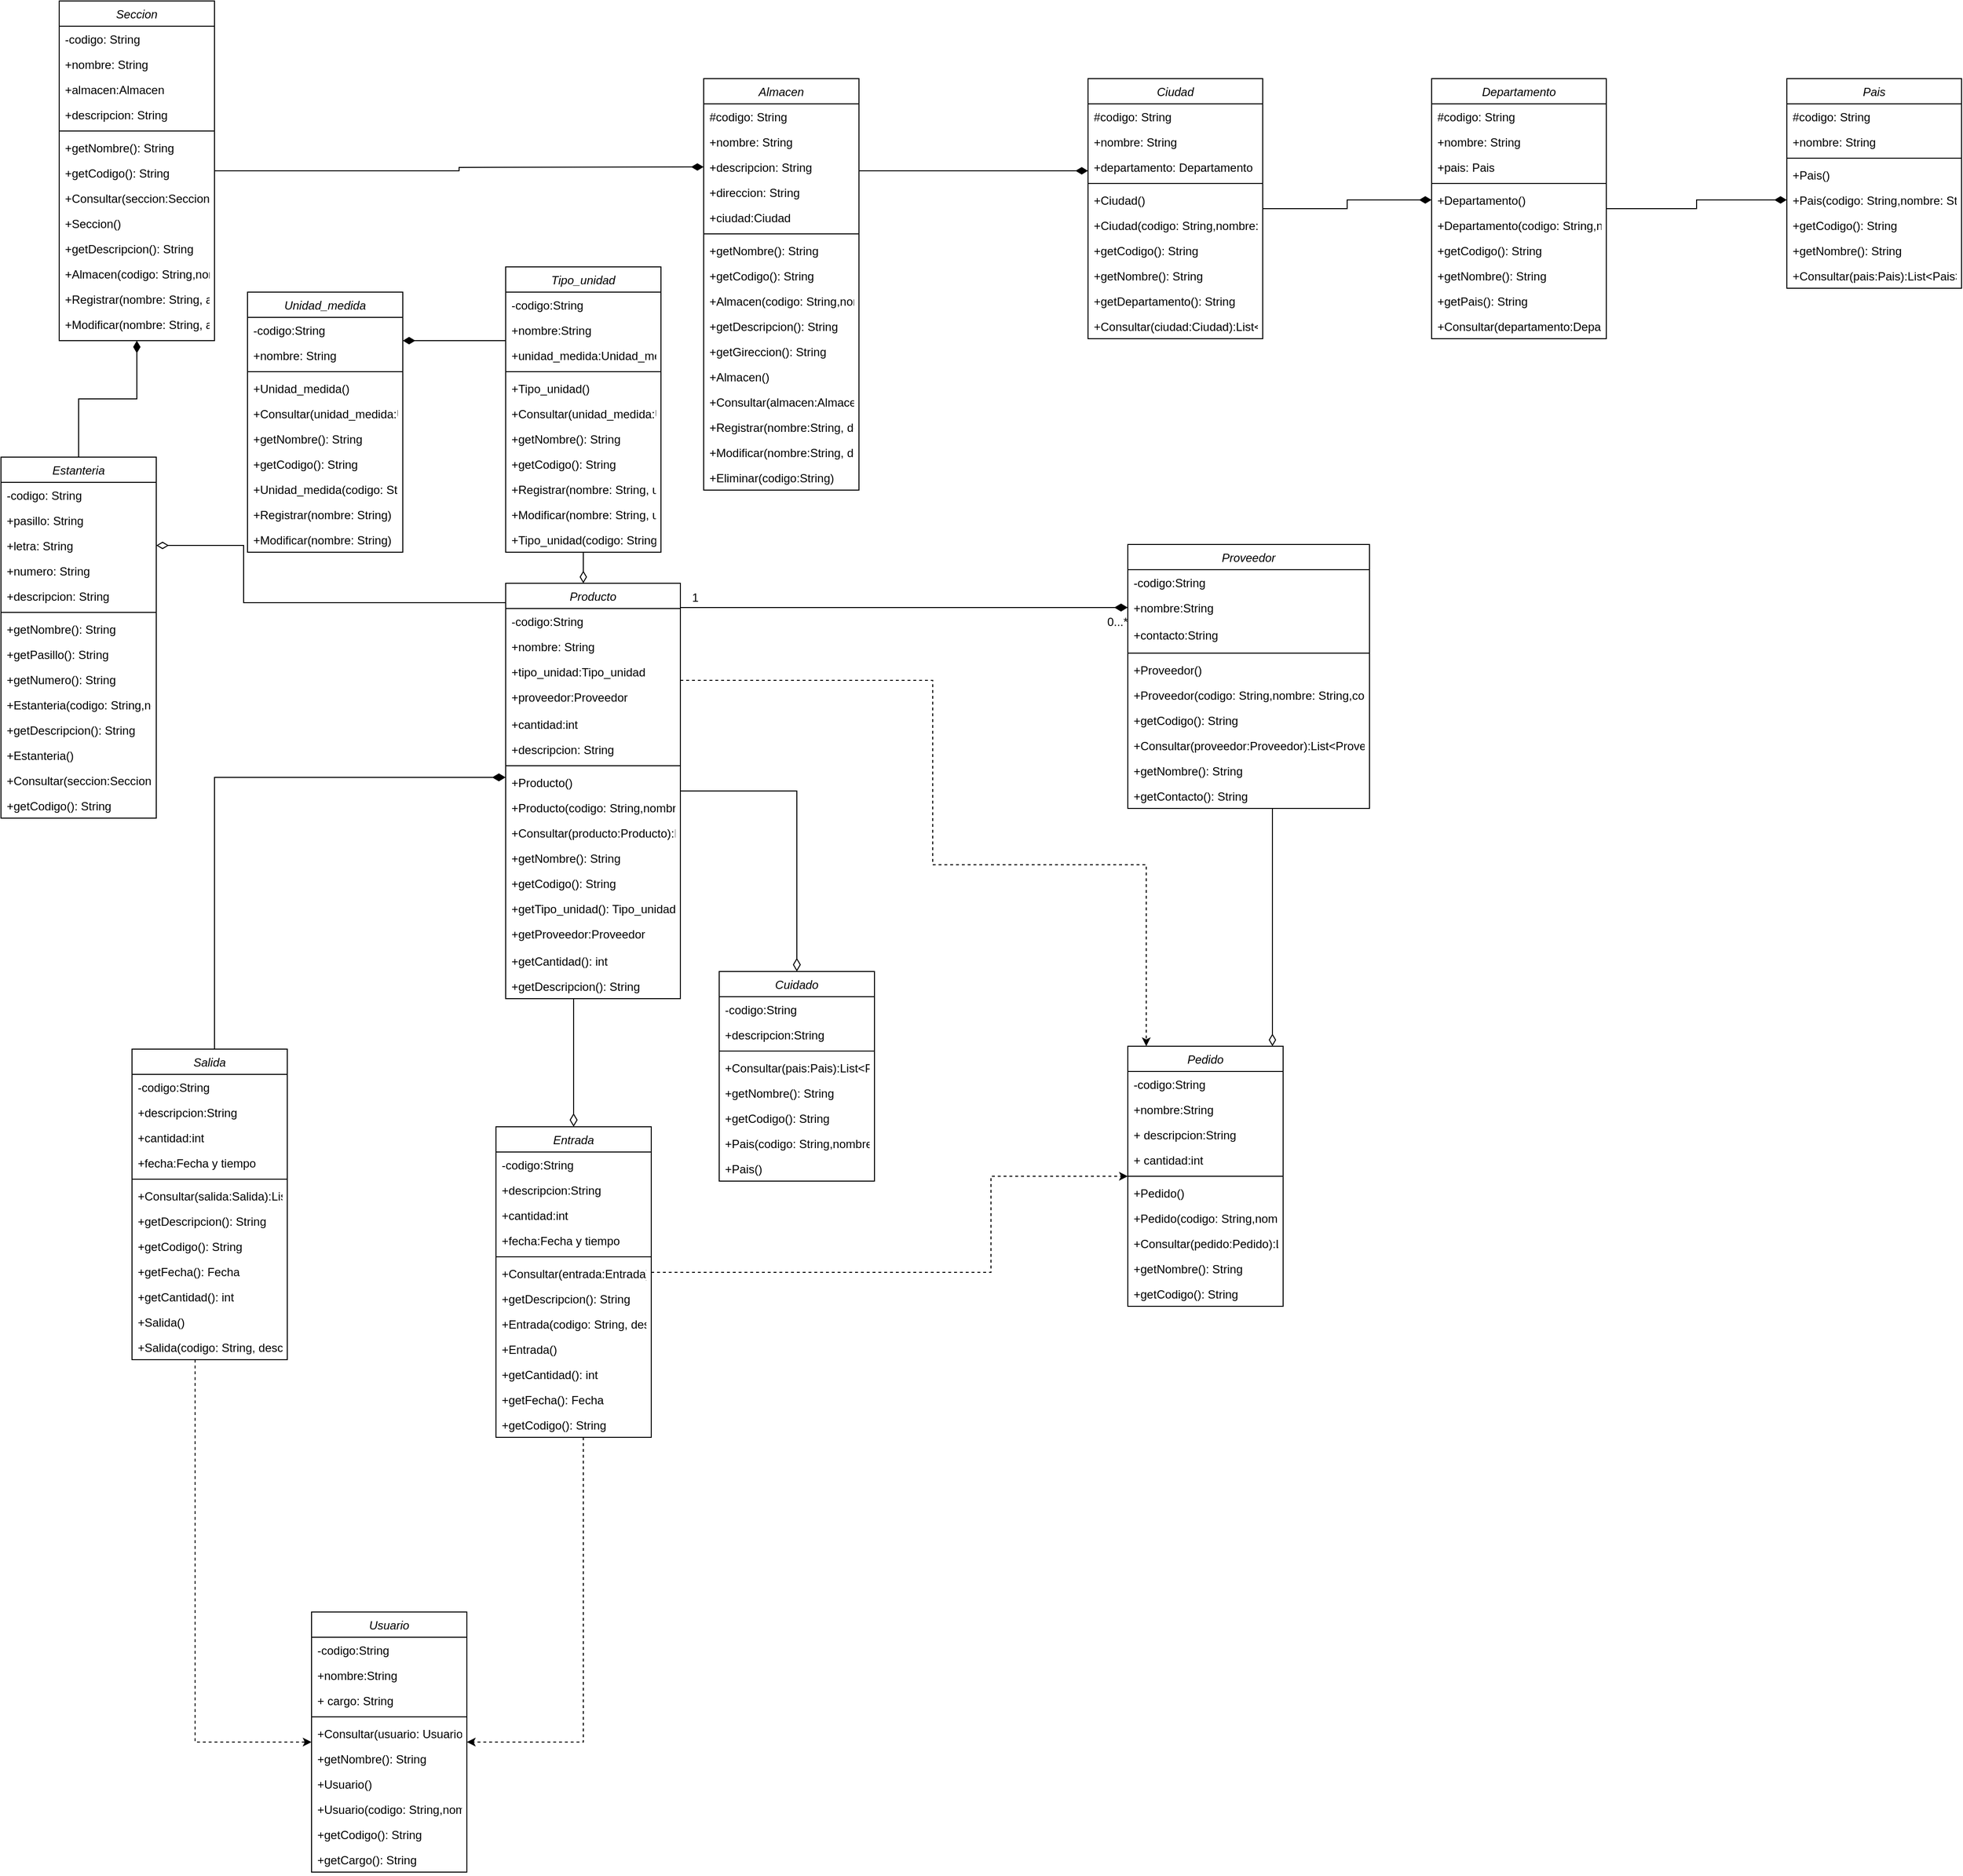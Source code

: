 <mxfile version="20.3.2" type="github">
  <diagram id="C5RBs43oDa-KdzZeNtuy" name="Page-1">
    <mxGraphModel dx="827" dy="1621" grid="1" gridSize="10" guides="1" tooltips="1" connect="1" arrows="1" fold="1" page="1" pageScale="1" pageWidth="827" pageHeight="1169" math="0" shadow="0">
      <root>
        <mxCell id="WIyWlLk6GJQsqaUBKTNV-0" />
        <mxCell id="WIyWlLk6GJQsqaUBKTNV-1" parent="WIyWlLk6GJQsqaUBKTNV-0" />
        <mxCell id="LgvfmR9-56JRPEU1bEDX-1" style="edgeStyle=orthogonalEdgeStyle;rounded=0;orthogonalLoop=1;jettySize=auto;html=1;endArrow=diamondThin;endFill=0;startSize=10;endSize=10;" parent="WIyWlLk6GJQsqaUBKTNV-1" source="zkfFHV4jXpPFQw0GAbJ--0" target="-KuMpNJdJ7WEaTeVx7aB-79" edge="1">
          <mxGeometry relative="1" as="geometry">
            <Array as="points">
              <mxPoint x="1310" y="-240" />
              <mxPoint x="1310" y="-240" />
            </Array>
          </mxGeometry>
        </mxCell>
        <mxCell id="zkfFHV4jXpPFQw0GAbJ--0" value="Proveedor" style="swimlane;fontStyle=2;align=center;verticalAlign=top;childLayout=stackLayout;horizontal=1;startSize=26;horizontalStack=0;resizeParent=1;resizeLast=0;collapsible=1;marginBottom=0;rounded=0;shadow=0;strokeWidth=1;" parent="WIyWlLk6GJQsqaUBKTNV-1" vertex="1">
          <mxGeometry x="1161" y="-560" width="249" height="272" as="geometry">
            <mxRectangle x="230" y="140" width="160" height="26" as="alternateBounds" />
          </mxGeometry>
        </mxCell>
        <mxCell id="-KuMpNJdJ7WEaTeVx7aB-61" value="-codigo:String" style="text;align=left;verticalAlign=top;spacingLeft=4;spacingRight=4;overflow=hidden;rotatable=0;points=[[0,0.5],[1,0.5]];portConstraint=eastwest;" parent="zkfFHV4jXpPFQw0GAbJ--0" vertex="1">
          <mxGeometry y="26" width="249" height="26" as="geometry" />
        </mxCell>
        <mxCell id="zkfFHV4jXpPFQw0GAbJ--1" value="+nombre:String" style="text;align=left;verticalAlign=top;spacingLeft=4;spacingRight=4;overflow=hidden;rotatable=0;points=[[0,0.5],[1,0.5]];portConstraint=eastwest;" parent="zkfFHV4jXpPFQw0GAbJ--0" vertex="1">
          <mxGeometry y="52" width="249" height="28" as="geometry" />
        </mxCell>
        <mxCell id="x1DlfcaKUxMc92nRR1oP-15" value="+contacto:String" style="text;align=left;verticalAlign=top;spacingLeft=4;spacingRight=4;overflow=hidden;rotatable=0;points=[[0,0.5],[1,0.5]];portConstraint=eastwest;" parent="zkfFHV4jXpPFQw0GAbJ--0" vertex="1">
          <mxGeometry y="80" width="249" height="28" as="geometry" />
        </mxCell>
        <mxCell id="zkfFHV4jXpPFQw0GAbJ--4" value="" style="line;html=1;strokeWidth=1;align=left;verticalAlign=middle;spacingTop=-1;spacingLeft=3;spacingRight=3;rotatable=0;labelPosition=right;points=[];portConstraint=eastwest;" parent="zkfFHV4jXpPFQw0GAbJ--0" vertex="1">
          <mxGeometry y="108" width="249" height="8" as="geometry" />
        </mxCell>
        <mxCell id="J6oOWjMm_jKWi92MyCI3-5" value="+Proveedor()" style="text;align=left;verticalAlign=top;spacingLeft=4;spacingRight=4;overflow=hidden;rotatable=0;points=[[0,0.5],[1,0.5]];portConstraint=eastwest;" parent="zkfFHV4jXpPFQw0GAbJ--0" vertex="1">
          <mxGeometry y="116" width="249" height="26" as="geometry" />
        </mxCell>
        <mxCell id="J6oOWjMm_jKWi92MyCI3-6" value="+Proveedor(codigo: String,nombre: String,contacto:string)" style="text;align=left;verticalAlign=top;spacingLeft=4;spacingRight=4;overflow=hidden;rotatable=0;points=[[0,0.5],[1,0.5]];portConstraint=eastwest;" parent="zkfFHV4jXpPFQw0GAbJ--0" vertex="1">
          <mxGeometry y="142" width="249" height="26" as="geometry" />
        </mxCell>
        <mxCell id="J6oOWjMm_jKWi92MyCI3-7" value="+getCodigo(): String" style="text;align=left;verticalAlign=top;spacingLeft=4;spacingRight=4;overflow=hidden;rotatable=0;points=[[0,0.5],[1,0.5]];portConstraint=eastwest;" parent="zkfFHV4jXpPFQw0GAbJ--0" vertex="1">
          <mxGeometry y="168" width="249" height="26" as="geometry" />
        </mxCell>
        <mxCell id="J6oOWjMm_jKWi92MyCI3-9" value="+Consultar(proveedor:Proveedor):List&lt;Proveedor&gt;" style="text;align=left;verticalAlign=top;spacingLeft=4;spacingRight=4;overflow=hidden;rotatable=0;points=[[0,0.5],[1,0.5]];portConstraint=eastwest;" parent="zkfFHV4jXpPFQw0GAbJ--0" vertex="1">
          <mxGeometry y="194" width="249" height="26" as="geometry" />
        </mxCell>
        <mxCell id="J6oOWjMm_jKWi92MyCI3-8" value="+getNombre(): String" style="text;align=left;verticalAlign=top;spacingLeft=4;spacingRight=4;overflow=hidden;rotatable=0;points=[[0,0.5],[1,0.5]];portConstraint=eastwest;" parent="zkfFHV4jXpPFQw0GAbJ--0" vertex="1">
          <mxGeometry y="220" width="249" height="26" as="geometry" />
        </mxCell>
        <mxCell id="J6oOWjMm_jKWi92MyCI3-35" value="+getContacto(): String" style="text;align=left;verticalAlign=top;spacingLeft=4;spacingRight=4;overflow=hidden;rotatable=0;points=[[0,0.5],[1,0.5]];portConstraint=eastwest;" parent="zkfFHV4jXpPFQw0GAbJ--0" vertex="1">
          <mxGeometry y="246" width="249" height="26" as="geometry" />
        </mxCell>
        <mxCell id="-KuMpNJdJ7WEaTeVx7aB-62" value="Usuario" style="swimlane;fontStyle=2;align=center;verticalAlign=top;childLayout=stackLayout;horizontal=1;startSize=26;horizontalStack=0;resizeParent=1;resizeLast=0;collapsible=1;marginBottom=0;rounded=0;shadow=0;strokeWidth=1;" parent="WIyWlLk6GJQsqaUBKTNV-1" vertex="1">
          <mxGeometry x="320" y="540" width="160" height="268" as="geometry">
            <mxRectangle x="230" y="140" width="160" height="26" as="alternateBounds" />
          </mxGeometry>
        </mxCell>
        <mxCell id="-KuMpNJdJ7WEaTeVx7aB-63" value="-codigo:String" style="text;align=left;verticalAlign=top;spacingLeft=4;spacingRight=4;overflow=hidden;rotatable=0;points=[[0,0.5],[1,0.5]];portConstraint=eastwest;" parent="-KuMpNJdJ7WEaTeVx7aB-62" vertex="1">
          <mxGeometry y="26" width="160" height="26" as="geometry" />
        </mxCell>
        <mxCell id="-KuMpNJdJ7WEaTeVx7aB-64" value="+nombre:String" style="text;align=left;verticalAlign=top;spacingLeft=4;spacingRight=4;overflow=hidden;rotatable=0;points=[[0,0.5],[1,0.5]];portConstraint=eastwest;" parent="-KuMpNJdJ7WEaTeVx7aB-62" vertex="1">
          <mxGeometry y="52" width="160" height="26" as="geometry" />
        </mxCell>
        <mxCell id="doakBsPh-R9lay9GGXW2-1" value="+ cargo: String" style="text;align=left;verticalAlign=top;spacingLeft=4;spacingRight=4;overflow=hidden;rotatable=0;points=[[0,0.5],[1,0.5]];portConstraint=eastwest;" parent="-KuMpNJdJ7WEaTeVx7aB-62" vertex="1">
          <mxGeometry y="78" width="160" height="26" as="geometry" />
        </mxCell>
        <mxCell id="-KuMpNJdJ7WEaTeVx7aB-66" value="" style="line;html=1;strokeWidth=1;align=left;verticalAlign=middle;spacingTop=-1;spacingLeft=3;spacingRight=3;rotatable=0;labelPosition=right;points=[];portConstraint=eastwest;" parent="-KuMpNJdJ7WEaTeVx7aB-62" vertex="1">
          <mxGeometry y="104" width="160" height="8" as="geometry" />
        </mxCell>
        <mxCell id="J6oOWjMm_jKWi92MyCI3-25" value="+Consultar(usuario: Usuario):List&lt;Usuario&gt;" style="text;align=left;verticalAlign=top;spacingLeft=4;spacingRight=4;overflow=hidden;rotatable=0;points=[[0,0.5],[1,0.5]];portConstraint=eastwest;" parent="-KuMpNJdJ7WEaTeVx7aB-62" vertex="1">
          <mxGeometry y="112" width="160" height="26" as="geometry" />
        </mxCell>
        <mxCell id="J6oOWjMm_jKWi92MyCI3-26" value="+getNombre(): String" style="text;align=left;verticalAlign=top;spacingLeft=4;spacingRight=4;overflow=hidden;rotatable=0;points=[[0,0.5],[1,0.5]];portConstraint=eastwest;" parent="-KuMpNJdJ7WEaTeVx7aB-62" vertex="1">
          <mxGeometry y="138" width="160" height="26" as="geometry" />
        </mxCell>
        <mxCell id="J6oOWjMm_jKWi92MyCI3-29" value="+Usuario()" style="text;align=left;verticalAlign=top;spacingLeft=4;spacingRight=4;overflow=hidden;rotatable=0;points=[[0,0.5],[1,0.5]];portConstraint=eastwest;" parent="-KuMpNJdJ7WEaTeVx7aB-62" vertex="1">
          <mxGeometry y="164" width="160" height="26" as="geometry" />
        </mxCell>
        <mxCell id="J6oOWjMm_jKWi92MyCI3-28" value="+Usuario(codigo: String,nombre: String,cargo:String)" style="text;align=left;verticalAlign=top;spacingLeft=4;spacingRight=4;overflow=hidden;rotatable=0;points=[[0,0.5],[1,0.5]];portConstraint=eastwest;" parent="-KuMpNJdJ7WEaTeVx7aB-62" vertex="1">
          <mxGeometry y="190" width="160" height="26" as="geometry" />
        </mxCell>
        <mxCell id="WacKzht47f0NTMScvJsm-13" value="+getCodigo(): String" style="text;align=left;verticalAlign=top;spacingLeft=4;spacingRight=4;overflow=hidden;rotatable=0;points=[[0,0.5],[1,0.5]];portConstraint=eastwest;" parent="-KuMpNJdJ7WEaTeVx7aB-62" vertex="1">
          <mxGeometry y="216" width="160" height="26" as="geometry" />
        </mxCell>
        <mxCell id="J6oOWjMm_jKWi92MyCI3-27" value="+getCargo(): String" style="text;align=left;verticalAlign=top;spacingLeft=4;spacingRight=4;overflow=hidden;rotatable=0;points=[[0,0.5],[1,0.5]];portConstraint=eastwest;" parent="-KuMpNJdJ7WEaTeVx7aB-62" vertex="1">
          <mxGeometry y="242" width="160" height="26" as="geometry" />
        </mxCell>
        <mxCell id="FrrXkEWVm4gh1E0Oda3U-3" style="edgeStyle=orthogonalEdgeStyle;rounded=0;orthogonalLoop=1;jettySize=auto;html=1;endArrow=diamondThin;endFill=1;endSize=11;" parent="WIyWlLk6GJQsqaUBKTNV-1" source="-KuMpNJdJ7WEaTeVx7aB-67" target="zkfFHV4jXpPFQw0GAbJ--1" edge="1">
          <mxGeometry relative="1" as="geometry">
            <Array as="points">
              <mxPoint x="1080" y="-495" />
              <mxPoint x="1080" y="-495" />
            </Array>
          </mxGeometry>
        </mxCell>
        <mxCell id="FrrXkEWVm4gh1E0Oda3U-4" style="edgeStyle=orthogonalEdgeStyle;rounded=0;orthogonalLoop=1;jettySize=auto;html=1;entryX=0.5;entryY=0;entryDx=0;entryDy=0;endArrow=diamondThin;endFill=0;endSize=11;" parent="WIyWlLk6GJQsqaUBKTNV-1" source="-KuMpNJdJ7WEaTeVx7aB-67" target="M_nrPv68LQVrj1rYmoWH-0" edge="1">
          <mxGeometry relative="1" as="geometry">
            <Array as="points">
              <mxPoint x="590" y="-60" />
              <mxPoint x="590" y="-60" />
            </Array>
          </mxGeometry>
        </mxCell>
        <mxCell id="LgvfmR9-56JRPEU1bEDX-0" style="edgeStyle=orthogonalEdgeStyle;rounded=0;orthogonalLoop=1;jettySize=auto;html=1;endArrow=classic;endFill=1;dashed=1;" parent="WIyWlLk6GJQsqaUBKTNV-1" source="-KuMpNJdJ7WEaTeVx7aB-67" target="-KuMpNJdJ7WEaTeVx7aB-79" edge="1">
          <mxGeometry relative="1" as="geometry">
            <Array as="points">
              <mxPoint x="960" y="-420" />
              <mxPoint x="960" y="-230" />
              <mxPoint x="1180" y="-230" />
            </Array>
          </mxGeometry>
        </mxCell>
        <mxCell id="KFpGfA5ClN1uyPiwpJer-17" style="edgeStyle=orthogonalEdgeStyle;rounded=0;orthogonalLoop=1;jettySize=auto;html=1;entryX=1;entryY=0.5;entryDx=0;entryDy=0;endArrow=diamondThin;endFill=0;endSize=10;" parent="WIyWlLk6GJQsqaUBKTNV-1" source="-KuMpNJdJ7WEaTeVx7aB-67" target="doakBsPh-R9lay9GGXW2-18" edge="1">
          <mxGeometry relative="1" as="geometry">
            <Array as="points">
              <mxPoint x="250" y="-500" />
              <mxPoint x="250" y="-559" />
            </Array>
          </mxGeometry>
        </mxCell>
        <mxCell id="-KuMpNJdJ7WEaTeVx7aB-67" value="Producto" style="swimlane;fontStyle=2;align=center;verticalAlign=top;childLayout=stackLayout;horizontal=1;startSize=26;horizontalStack=0;resizeParent=1;resizeLast=0;collapsible=1;marginBottom=0;rounded=0;shadow=0;strokeWidth=1;" parent="WIyWlLk6GJQsqaUBKTNV-1" vertex="1">
          <mxGeometry x="520" y="-520" width="180" height="428" as="geometry">
            <mxRectangle x="230" y="140" width="160" height="26" as="alternateBounds" />
          </mxGeometry>
        </mxCell>
        <mxCell id="-KuMpNJdJ7WEaTeVx7aB-68" value="-codigo:String" style="text;align=left;verticalAlign=top;spacingLeft=4;spacingRight=4;overflow=hidden;rotatable=0;points=[[0,0.5],[1,0.5]];portConstraint=eastwest;" parent="-KuMpNJdJ7WEaTeVx7aB-67" vertex="1">
          <mxGeometry y="26" width="180" height="26" as="geometry" />
        </mxCell>
        <mxCell id="-KuMpNJdJ7WEaTeVx7aB-69" value="+nombre: String" style="text;align=left;verticalAlign=top;spacingLeft=4;spacingRight=4;overflow=hidden;rotatable=0;points=[[0,0.5],[1,0.5]];portConstraint=eastwest;" parent="-KuMpNJdJ7WEaTeVx7aB-67" vertex="1">
          <mxGeometry y="52" width="180" height="26" as="geometry" />
        </mxCell>
        <mxCell id="LgvfmR9-56JRPEU1bEDX-3" value="+tipo_unidad:Tipo_unidad" style="text;align=left;verticalAlign=top;spacingLeft=4;spacingRight=4;overflow=hidden;rotatable=0;points=[[0,0.5],[1,0.5]];portConstraint=eastwest;" parent="-KuMpNJdJ7WEaTeVx7aB-67" vertex="1">
          <mxGeometry y="78" width="180" height="26" as="geometry" />
        </mxCell>
        <mxCell id="PsUTYZONY4DgJRe_8z8S-4" value="+proveedor:Proveedor" style="text;align=left;verticalAlign=top;spacingLeft=4;spacingRight=4;overflow=hidden;rotatable=0;points=[[0,0.5],[1,0.5]];portConstraint=eastwest;" parent="-KuMpNJdJ7WEaTeVx7aB-67" vertex="1">
          <mxGeometry y="104" width="180" height="28" as="geometry" />
        </mxCell>
        <mxCell id="-KuMpNJdJ7WEaTeVx7aB-72" value="+cantidad:int" style="text;align=left;verticalAlign=top;spacingLeft=4;spacingRight=4;overflow=hidden;rotatable=0;points=[[0,0.5],[1,0.5]];portConstraint=eastwest;rounded=0;shadow=0;html=0;" parent="-KuMpNJdJ7WEaTeVx7aB-67" vertex="1">
          <mxGeometry y="132" width="180" height="26" as="geometry" />
        </mxCell>
        <mxCell id="-KuMpNJdJ7WEaTeVx7aB-70" value="+descripcion: String" style="text;align=left;verticalAlign=top;spacingLeft=4;spacingRight=4;overflow=hidden;rotatable=0;points=[[0,0.5],[1,0.5]];portConstraint=eastwest;rounded=0;shadow=0;html=0;" parent="-KuMpNJdJ7WEaTeVx7aB-67" vertex="1">
          <mxGeometry y="158" width="180" height="26" as="geometry" />
        </mxCell>
        <mxCell id="-KuMpNJdJ7WEaTeVx7aB-71" value="" style="line;html=1;strokeWidth=1;align=left;verticalAlign=middle;spacingTop=-1;spacingLeft=3;spacingRight=3;rotatable=0;labelPosition=right;points=[];portConstraint=eastwest;" parent="-KuMpNJdJ7WEaTeVx7aB-67" vertex="1">
          <mxGeometry y="184" width="180" height="8" as="geometry" />
        </mxCell>
        <mxCell id="-YIqVeCR-uVGq7TbdO61-0" value="+Producto()" style="text;align=left;verticalAlign=top;spacingLeft=4;spacingRight=4;overflow=hidden;rotatable=0;points=[[0,0.5],[1,0.5]];portConstraint=eastwest;" parent="-KuMpNJdJ7WEaTeVx7aB-67" vertex="1">
          <mxGeometry y="192" width="180" height="26" as="geometry" />
        </mxCell>
        <mxCell id="-YIqVeCR-uVGq7TbdO61-1" value="+Producto(codigo: String,nombre: String, tipo_unidad:Tipo_unidad, cantidad:int, descripcion:String, proveedor:Proveedor)" style="text;align=left;verticalAlign=top;spacingLeft=4;spacingRight=4;overflow=hidden;rotatable=0;points=[[0,0.5],[1,0.5]];portConstraint=eastwest;" parent="-KuMpNJdJ7WEaTeVx7aB-67" vertex="1">
          <mxGeometry y="218" width="180" height="26" as="geometry" />
        </mxCell>
        <mxCell id="-YIqVeCR-uVGq7TbdO61-4" value="+Consultar(producto:Producto):List&lt;Producto&gt;" style="text;align=left;verticalAlign=top;spacingLeft=4;spacingRight=4;overflow=hidden;rotatable=0;points=[[0,0.5],[1,0.5]];portConstraint=eastwest;" parent="-KuMpNJdJ7WEaTeVx7aB-67" vertex="1">
          <mxGeometry y="244" width="180" height="26" as="geometry" />
        </mxCell>
        <mxCell id="-YIqVeCR-uVGq7TbdO61-3" value="+getNombre(): String" style="text;align=left;verticalAlign=top;spacingLeft=4;spacingRight=4;overflow=hidden;rotatable=0;points=[[0,0.5],[1,0.5]];portConstraint=eastwest;" parent="-KuMpNJdJ7WEaTeVx7aB-67" vertex="1">
          <mxGeometry y="270" width="180" height="26" as="geometry" />
        </mxCell>
        <mxCell id="-YIqVeCR-uVGq7TbdO61-2" value="+getCodigo(): String" style="text;align=left;verticalAlign=top;spacingLeft=4;spacingRight=4;overflow=hidden;rotatable=0;points=[[0,0.5],[1,0.5]];portConstraint=eastwest;" parent="-KuMpNJdJ7WEaTeVx7aB-67" vertex="1">
          <mxGeometry y="296" width="180" height="26" as="geometry" />
        </mxCell>
        <mxCell id="oXJkSNYZqJozWAS3xUVG-0" value="+getTipo_unidad(): Tipo_unidad" style="text;align=left;verticalAlign=top;spacingLeft=4;spacingRight=4;overflow=hidden;rotatable=0;points=[[0,0.5],[1,0.5]];portConstraint=eastwest;" parent="-KuMpNJdJ7WEaTeVx7aB-67" vertex="1">
          <mxGeometry y="322" width="180" height="26" as="geometry" />
        </mxCell>
        <mxCell id="PsUTYZONY4DgJRe_8z8S-5" value="+getProveedor:Proveedor" style="text;align=left;verticalAlign=top;spacingLeft=4;spacingRight=4;overflow=hidden;rotatable=0;points=[[0,0.5],[1,0.5]];portConstraint=eastwest;" parent="-KuMpNJdJ7WEaTeVx7aB-67" vertex="1">
          <mxGeometry y="348" width="180" height="28" as="geometry" />
        </mxCell>
        <mxCell id="oXJkSNYZqJozWAS3xUVG-1" value="+getCantidad(): int" style="text;align=left;verticalAlign=top;spacingLeft=4;spacingRight=4;overflow=hidden;rotatable=0;points=[[0,0.5],[1,0.5]];portConstraint=eastwest;" parent="-KuMpNJdJ7WEaTeVx7aB-67" vertex="1">
          <mxGeometry y="376" width="180" height="26" as="geometry" />
        </mxCell>
        <mxCell id="oXJkSNYZqJozWAS3xUVG-2" value="+getDescripcion(): String" style="text;align=left;verticalAlign=top;spacingLeft=4;spacingRight=4;overflow=hidden;rotatable=0;points=[[0,0.5],[1,0.5]];portConstraint=eastwest;" parent="-KuMpNJdJ7WEaTeVx7aB-67" vertex="1">
          <mxGeometry y="402" width="180" height="26" as="geometry" />
        </mxCell>
        <mxCell id="FrrXkEWVm4gh1E0Oda3U-6" style="edgeStyle=orthogonalEdgeStyle;rounded=0;orthogonalLoop=1;jettySize=auto;html=1;endArrow=diamondThin;endFill=1;endSize=11;" parent="WIyWlLk6GJQsqaUBKTNV-1" source="-KuMpNJdJ7WEaTeVx7aB-73" target="-KuMpNJdJ7WEaTeVx7aB-67" edge="1">
          <mxGeometry relative="1" as="geometry">
            <Array as="points">
              <mxPoint x="220" y="-320" />
            </Array>
          </mxGeometry>
        </mxCell>
        <mxCell id="PsUTYZONY4DgJRe_8z8S-3" style="edgeStyle=orthogonalEdgeStyle;rounded=0;orthogonalLoop=1;jettySize=auto;html=1;dashed=1;" parent="WIyWlLk6GJQsqaUBKTNV-1" source="-KuMpNJdJ7WEaTeVx7aB-73" target="-KuMpNJdJ7WEaTeVx7aB-62" edge="1">
          <mxGeometry relative="1" as="geometry">
            <Array as="points">
              <mxPoint x="200" y="674" />
            </Array>
          </mxGeometry>
        </mxCell>
        <mxCell id="-KuMpNJdJ7WEaTeVx7aB-73" value="Salida" style="swimlane;fontStyle=2;align=center;verticalAlign=top;childLayout=stackLayout;horizontal=1;startSize=26;horizontalStack=0;resizeParent=1;resizeLast=0;collapsible=1;marginBottom=0;rounded=0;shadow=0;strokeWidth=1;" parent="WIyWlLk6GJQsqaUBKTNV-1" vertex="1">
          <mxGeometry x="135" y="-40" width="160" height="320" as="geometry">
            <mxRectangle x="230" y="140" width="160" height="26" as="alternateBounds" />
          </mxGeometry>
        </mxCell>
        <mxCell id="-KuMpNJdJ7WEaTeVx7aB-74" value="-codigo:String" style="text;align=left;verticalAlign=top;spacingLeft=4;spacingRight=4;overflow=hidden;rotatable=0;points=[[0,0.5],[1,0.5]];portConstraint=eastwest;" parent="-KuMpNJdJ7WEaTeVx7aB-73" vertex="1">
          <mxGeometry y="26" width="160" height="26" as="geometry" />
        </mxCell>
        <mxCell id="-KuMpNJdJ7WEaTeVx7aB-76" value="+descripcion:String" style="text;align=left;verticalAlign=top;spacingLeft=4;spacingRight=4;overflow=hidden;rotatable=0;points=[[0,0.5],[1,0.5]];portConstraint=eastwest;rounded=0;shadow=0;html=0;" parent="-KuMpNJdJ7WEaTeVx7aB-73" vertex="1">
          <mxGeometry y="52" width="160" height="26" as="geometry" />
        </mxCell>
        <mxCell id="-KuMpNJdJ7WEaTeVx7aB-77" value="+cantidad:int" style="text;align=left;verticalAlign=top;spacingLeft=4;spacingRight=4;overflow=hidden;rotatable=0;points=[[0,0.5],[1,0.5]];portConstraint=eastwest;rounded=0;shadow=0;html=0;" parent="-KuMpNJdJ7WEaTeVx7aB-73" vertex="1">
          <mxGeometry y="78" width="160" height="26" as="geometry" />
        </mxCell>
        <mxCell id="doakBsPh-R9lay9GGXW2-0" value="+fecha:Fecha y tiempo" style="text;align=left;verticalAlign=top;spacingLeft=4;spacingRight=4;overflow=hidden;rotatable=0;points=[[0,0.5],[1,0.5]];portConstraint=eastwest;" parent="-KuMpNJdJ7WEaTeVx7aB-73" vertex="1">
          <mxGeometry y="104" width="160" height="26" as="geometry" />
        </mxCell>
        <mxCell id="-KuMpNJdJ7WEaTeVx7aB-78" value="" style="line;html=1;strokeWidth=1;align=left;verticalAlign=middle;spacingTop=-1;spacingLeft=3;spacingRight=3;rotatable=0;labelPosition=right;points=[];portConstraint=eastwest;" parent="-KuMpNJdJ7WEaTeVx7aB-73" vertex="1">
          <mxGeometry y="130" width="160" height="8" as="geometry" />
        </mxCell>
        <mxCell id="J6oOWjMm_jKWi92MyCI3-20" value="+Consultar(salida:Salida):List&lt;Salida&gt;" style="text;align=left;verticalAlign=top;spacingLeft=4;spacingRight=4;overflow=hidden;rotatable=0;points=[[0,0.5],[1,0.5]];portConstraint=eastwest;" parent="-KuMpNJdJ7WEaTeVx7aB-73" vertex="1">
          <mxGeometry y="138" width="160" height="26" as="geometry" />
        </mxCell>
        <mxCell id="J6oOWjMm_jKWi92MyCI3-21" value="+getDescripcion(): String" style="text;align=left;verticalAlign=top;spacingLeft=4;spacingRight=4;overflow=hidden;rotatable=0;points=[[0,0.5],[1,0.5]];portConstraint=eastwest;" parent="-KuMpNJdJ7WEaTeVx7aB-73" vertex="1">
          <mxGeometry y="164" width="160" height="26" as="geometry" />
        </mxCell>
        <mxCell id="J6oOWjMm_jKWi92MyCI3-22" value="+getCodigo(): String" style="text;align=left;verticalAlign=top;spacingLeft=4;spacingRight=4;overflow=hidden;rotatable=0;points=[[0,0.5],[1,0.5]];portConstraint=eastwest;" parent="-KuMpNJdJ7WEaTeVx7aB-73" vertex="1">
          <mxGeometry y="190" width="160" height="26" as="geometry" />
        </mxCell>
        <mxCell id="WacKzht47f0NTMScvJsm-1" value="+getFecha(): Fecha" style="text;align=left;verticalAlign=top;spacingLeft=4;spacingRight=4;overflow=hidden;rotatable=0;points=[[0,0.5],[1,0.5]];portConstraint=eastwest;" parent="-KuMpNJdJ7WEaTeVx7aB-73" vertex="1">
          <mxGeometry y="216" width="160" height="26" as="geometry" />
        </mxCell>
        <mxCell id="WacKzht47f0NTMScvJsm-0" value="+getCantidad(): int" style="text;align=left;verticalAlign=top;spacingLeft=4;spacingRight=4;overflow=hidden;rotatable=0;points=[[0,0.5],[1,0.5]];portConstraint=eastwest;" parent="-KuMpNJdJ7WEaTeVx7aB-73" vertex="1">
          <mxGeometry y="242" width="160" height="26" as="geometry" />
        </mxCell>
        <mxCell id="J6oOWjMm_jKWi92MyCI3-24" value="+Salida()" style="text;align=left;verticalAlign=top;spacingLeft=4;spacingRight=4;overflow=hidden;rotatable=0;points=[[0,0.5],[1,0.5]];portConstraint=eastwest;" parent="-KuMpNJdJ7WEaTeVx7aB-73" vertex="1">
          <mxGeometry y="268" width="160" height="26" as="geometry" />
        </mxCell>
        <mxCell id="J6oOWjMm_jKWi92MyCI3-23" value="+Salida(codigo: String, descripcion: String, cantidad:int, fecha:Fecha)" style="text;align=left;verticalAlign=top;spacingLeft=4;spacingRight=4;overflow=hidden;rotatable=0;points=[[0,0.5],[1,0.5]];portConstraint=eastwest;" parent="-KuMpNJdJ7WEaTeVx7aB-73" vertex="1">
          <mxGeometry y="294" width="160" height="26" as="geometry" />
        </mxCell>
        <mxCell id="-KuMpNJdJ7WEaTeVx7aB-79" value="Pedido" style="swimlane;fontStyle=2;align=center;verticalAlign=top;childLayout=stackLayout;horizontal=1;startSize=26;horizontalStack=0;resizeParent=1;resizeLast=0;collapsible=1;marginBottom=0;rounded=0;shadow=0;strokeWidth=1;" parent="WIyWlLk6GJQsqaUBKTNV-1" vertex="1">
          <mxGeometry x="1161" y="-43" width="160" height="268" as="geometry">
            <mxRectangle x="230" y="140" width="160" height="26" as="alternateBounds" />
          </mxGeometry>
        </mxCell>
        <mxCell id="-KuMpNJdJ7WEaTeVx7aB-80" value="-codigo:String" style="text;align=left;verticalAlign=top;spacingLeft=4;spacingRight=4;overflow=hidden;rotatable=0;points=[[0,0.5],[1,0.5]];portConstraint=eastwest;" parent="-KuMpNJdJ7WEaTeVx7aB-79" vertex="1">
          <mxGeometry y="26" width="160" height="26" as="geometry" />
        </mxCell>
        <mxCell id="-KuMpNJdJ7WEaTeVx7aB-81" value="+nombre:String" style="text;align=left;verticalAlign=top;spacingLeft=4;spacingRight=4;overflow=hidden;rotatable=0;points=[[0,0.5],[1,0.5]];portConstraint=eastwest;" parent="-KuMpNJdJ7WEaTeVx7aB-79" vertex="1">
          <mxGeometry y="52" width="160" height="26" as="geometry" />
        </mxCell>
        <mxCell id="-KuMpNJdJ7WEaTeVx7aB-82" value="+ descripcion:String" style="text;align=left;verticalAlign=top;spacingLeft=4;spacingRight=4;overflow=hidden;rotatable=0;points=[[0,0.5],[1,0.5]];portConstraint=eastwest;rounded=0;shadow=0;html=0;" parent="-KuMpNJdJ7WEaTeVx7aB-79" vertex="1">
          <mxGeometry y="78" width="160" height="26" as="geometry" />
        </mxCell>
        <mxCell id="-KuMpNJdJ7WEaTeVx7aB-83" value="+ cantidad:int" style="text;align=left;verticalAlign=top;spacingLeft=4;spacingRight=4;overflow=hidden;rotatable=0;points=[[0,0.5],[1,0.5]];portConstraint=eastwest;rounded=0;shadow=0;html=0;" parent="-KuMpNJdJ7WEaTeVx7aB-79" vertex="1">
          <mxGeometry y="104" width="160" height="26" as="geometry" />
        </mxCell>
        <mxCell id="-KuMpNJdJ7WEaTeVx7aB-84" value="" style="line;html=1;strokeWidth=1;align=left;verticalAlign=middle;spacingTop=-1;spacingLeft=3;spacingRight=3;rotatable=0;labelPosition=right;points=[];portConstraint=eastwest;" parent="-KuMpNJdJ7WEaTeVx7aB-79" vertex="1">
          <mxGeometry y="130" width="160" height="8" as="geometry" />
        </mxCell>
        <mxCell id="J6oOWjMm_jKWi92MyCI3-10" value="+Pedido()" style="text;align=left;verticalAlign=top;spacingLeft=4;spacingRight=4;overflow=hidden;rotatable=0;points=[[0,0.5],[1,0.5]];portConstraint=eastwest;" parent="-KuMpNJdJ7WEaTeVx7aB-79" vertex="1">
          <mxGeometry y="138" width="160" height="26" as="geometry" />
        </mxCell>
        <mxCell id="J6oOWjMm_jKWi92MyCI3-11" value="+Pedido(codigo: String,nombre: String, decripcion:String, cantidad:int)" style="text;align=left;verticalAlign=top;spacingLeft=4;spacingRight=4;overflow=hidden;rotatable=0;points=[[0,0.5],[1,0.5]];portConstraint=eastwest;" parent="-KuMpNJdJ7WEaTeVx7aB-79" vertex="1">
          <mxGeometry y="164" width="160" height="26" as="geometry" />
        </mxCell>
        <mxCell id="J6oOWjMm_jKWi92MyCI3-14" value="+Consultar(pedido:Pedido):List&lt;Pedido&gt;" style="text;align=left;verticalAlign=top;spacingLeft=4;spacingRight=4;overflow=hidden;rotatable=0;points=[[0,0.5],[1,0.5]];portConstraint=eastwest;" parent="-KuMpNJdJ7WEaTeVx7aB-79" vertex="1">
          <mxGeometry y="190" width="160" height="26" as="geometry" />
        </mxCell>
        <mxCell id="J6oOWjMm_jKWi92MyCI3-13" value="+getNombre(): String" style="text;align=left;verticalAlign=top;spacingLeft=4;spacingRight=4;overflow=hidden;rotatable=0;points=[[0,0.5],[1,0.5]];portConstraint=eastwest;" parent="-KuMpNJdJ7WEaTeVx7aB-79" vertex="1">
          <mxGeometry y="216" width="160" height="26" as="geometry" />
        </mxCell>
        <mxCell id="J6oOWjMm_jKWi92MyCI3-12" value="+getCodigo(): String" style="text;align=left;verticalAlign=top;spacingLeft=4;spacingRight=4;overflow=hidden;rotatable=0;points=[[0,0.5],[1,0.5]];portConstraint=eastwest;" parent="-KuMpNJdJ7WEaTeVx7aB-79" vertex="1">
          <mxGeometry y="242" width="160" height="26" as="geometry" />
        </mxCell>
        <mxCell id="KFpGfA5ClN1uyPiwpJer-16" style="edgeStyle=orthogonalEdgeStyle;rounded=0;orthogonalLoop=1;jettySize=auto;html=1;endArrow=diamondThin;endFill=1;endSize=10;" parent="WIyWlLk6GJQsqaUBKTNV-1" source="doakBsPh-R9lay9GGXW2-14" target="LgvfmR9-56JRPEU1bEDX-6" edge="1">
          <mxGeometry relative="1" as="geometry">
            <mxPoint x="110" y="-880" as="targetPoint" />
          </mxGeometry>
        </mxCell>
        <mxCell id="doakBsPh-R9lay9GGXW2-14" value="Estanteria&#xa;" style="swimlane;fontStyle=2;align=center;verticalAlign=top;childLayout=stackLayout;horizontal=1;startSize=26;horizontalStack=0;resizeParent=1;resizeLast=0;collapsible=1;marginBottom=0;rounded=0;shadow=0;strokeWidth=1;" parent="WIyWlLk6GJQsqaUBKTNV-1" vertex="1">
          <mxGeometry y="-650" width="160" height="372" as="geometry">
            <mxRectangle x="30" y="-1040" width="160" height="26" as="alternateBounds" />
          </mxGeometry>
        </mxCell>
        <mxCell id="doakBsPh-R9lay9GGXW2-15" value="-codigo: String" style="text;align=left;verticalAlign=top;spacingLeft=4;spacingRight=4;overflow=hidden;rotatable=0;points=[[0,0.5],[1,0.5]];portConstraint=eastwest;" parent="doakBsPh-R9lay9GGXW2-14" vertex="1">
          <mxGeometry y="26" width="160" height="26" as="geometry" />
        </mxCell>
        <mxCell id="doakBsPh-R9lay9GGXW2-16" value="+pasillo: String" style="text;align=left;verticalAlign=top;spacingLeft=4;spacingRight=4;overflow=hidden;rotatable=0;points=[[0,0.5],[1,0.5]];portConstraint=eastwest;" parent="doakBsPh-R9lay9GGXW2-14" vertex="1">
          <mxGeometry y="52" width="160" height="26" as="geometry" />
        </mxCell>
        <mxCell id="doakBsPh-R9lay9GGXW2-18" value="+letra: String" style="text;align=left;verticalAlign=top;spacingLeft=4;spacingRight=4;overflow=hidden;rotatable=0;points=[[0,0.5],[1,0.5]];portConstraint=eastwest;rounded=0;shadow=0;html=0;" parent="doakBsPh-R9lay9GGXW2-14" vertex="1">
          <mxGeometry y="78" width="160" height="26" as="geometry" />
        </mxCell>
        <mxCell id="LgvfmR9-56JRPEU1bEDX-13" value="+numero: String" style="text;align=left;verticalAlign=top;spacingLeft=4;spacingRight=4;overflow=hidden;rotatable=0;points=[[0,0.5],[1,0.5]];portConstraint=eastwest;rounded=0;shadow=0;html=0;" parent="doakBsPh-R9lay9GGXW2-14" vertex="1">
          <mxGeometry y="104" width="160" height="26" as="geometry" />
        </mxCell>
        <mxCell id="doakBsPh-R9lay9GGXW2-17" value="+descripcion: String" style="text;align=left;verticalAlign=top;spacingLeft=4;spacingRight=4;overflow=hidden;rotatable=0;points=[[0,0.5],[1,0.5]];portConstraint=eastwest;rounded=0;shadow=0;html=0;" parent="doakBsPh-R9lay9GGXW2-14" vertex="1">
          <mxGeometry y="130" width="160" height="26" as="geometry" />
        </mxCell>
        <mxCell id="doakBsPh-R9lay9GGXW2-19" value="" style="line;html=1;strokeWidth=1;align=left;verticalAlign=middle;spacingTop=-1;spacingLeft=3;spacingRight=3;rotatable=0;labelPosition=right;points=[];portConstraint=eastwest;" parent="doakBsPh-R9lay9GGXW2-14" vertex="1">
          <mxGeometry y="156" width="160" height="8" as="geometry" />
        </mxCell>
        <mxCell id="1x3r1Awy3uI4D6c1kBr4-1" value="+getNombre(): String" style="text;align=left;verticalAlign=top;spacingLeft=4;spacingRight=4;overflow=hidden;rotatable=0;points=[[0,0.5],[1,0.5]];portConstraint=eastwest;" parent="doakBsPh-R9lay9GGXW2-14" vertex="1">
          <mxGeometry y="164" width="160" height="26" as="geometry" />
        </mxCell>
        <mxCell id="1x3r1Awy3uI4D6c1kBr4-7" value="+getPasillo(): String" style="text;align=left;verticalAlign=top;spacingLeft=4;spacingRight=4;overflow=hidden;rotatable=0;points=[[0,0.5],[1,0.5]];portConstraint=eastwest;" parent="doakBsPh-R9lay9GGXW2-14" vertex="1">
          <mxGeometry y="190" width="160" height="26" as="geometry" />
        </mxCell>
        <mxCell id="1x3r1Awy3uI4D6c1kBr4-8" value="+getNumero(): String" style="text;align=left;verticalAlign=top;spacingLeft=4;spacingRight=4;overflow=hidden;rotatable=0;points=[[0,0.5],[1,0.5]];portConstraint=eastwest;" parent="doakBsPh-R9lay9GGXW2-14" vertex="1">
          <mxGeometry y="216" width="160" height="26" as="geometry" />
        </mxCell>
        <mxCell id="1x3r1Awy3uI4D6c1kBr4-6" value="+Estanteria(codigo: String,nombre: String, pasillo:String, letra:String, numero:String, descripcion:String, seccion: Seccion)" style="text;align=left;verticalAlign=top;spacingLeft=4;spacingRight=4;overflow=hidden;rotatable=0;points=[[0,0.5],[1,0.5]];portConstraint=eastwest;" parent="doakBsPh-R9lay9GGXW2-14" vertex="1">
          <mxGeometry y="242" width="160" height="26" as="geometry" />
        </mxCell>
        <mxCell id="1x3r1Awy3uI4D6c1kBr4-5" value="+getDescripcion(): String" style="text;align=left;verticalAlign=top;spacingLeft=4;spacingRight=4;overflow=hidden;rotatable=0;points=[[0,0.5],[1,0.5]];portConstraint=eastwest;" parent="doakBsPh-R9lay9GGXW2-14" vertex="1">
          <mxGeometry y="268" width="160" height="26" as="geometry" />
        </mxCell>
        <mxCell id="1x3r1Awy3uI4D6c1kBr4-4" value="+Estanteria()" style="text;align=left;verticalAlign=top;spacingLeft=4;spacingRight=4;overflow=hidden;rotatable=0;points=[[0,0.5],[1,0.5]];portConstraint=eastwest;" parent="doakBsPh-R9lay9GGXW2-14" vertex="1">
          <mxGeometry y="294" width="160" height="26" as="geometry" />
        </mxCell>
        <mxCell id="1x3r1Awy3uI4D6c1kBr4-3" value="+Consultar(seccion:Seccion):List&lt;Estanteria&gt;" style="text;align=left;verticalAlign=top;spacingLeft=4;spacingRight=4;overflow=hidden;rotatable=0;points=[[0,0.5],[1,0.5]];portConstraint=eastwest;" parent="doakBsPh-R9lay9GGXW2-14" vertex="1">
          <mxGeometry y="320" width="160" height="26" as="geometry" />
        </mxCell>
        <mxCell id="1x3r1Awy3uI4D6c1kBr4-2" value="+getCodigo(): String" style="text;align=left;verticalAlign=top;spacingLeft=4;spacingRight=4;overflow=hidden;rotatable=0;points=[[0,0.5],[1,0.5]];portConstraint=eastwest;" parent="doakBsPh-R9lay9GGXW2-14" vertex="1">
          <mxGeometry y="346" width="160" height="26" as="geometry" />
        </mxCell>
        <mxCell id="FrrXkEWVm4gh1E0Oda3U-2" style="edgeStyle=orthogonalEdgeStyle;rounded=0;orthogonalLoop=1;jettySize=auto;html=1;dashed=1;" parent="WIyWlLk6GJQsqaUBKTNV-1" source="M_nrPv68LQVrj1rYmoWH-0" target="-KuMpNJdJ7WEaTeVx7aB-79" edge="1">
          <mxGeometry relative="1" as="geometry">
            <Array as="points">
              <mxPoint x="1020" y="190" />
              <mxPoint x="1020" y="91" />
            </Array>
          </mxGeometry>
        </mxCell>
        <mxCell id="PsUTYZONY4DgJRe_8z8S-2" style="edgeStyle=orthogonalEdgeStyle;rounded=0;orthogonalLoop=1;jettySize=auto;html=1;dashed=1;" parent="WIyWlLk6GJQsqaUBKTNV-1" source="M_nrPv68LQVrj1rYmoWH-0" target="-KuMpNJdJ7WEaTeVx7aB-62" edge="1">
          <mxGeometry relative="1" as="geometry">
            <Array as="points">
              <mxPoint x="600" y="674" />
            </Array>
          </mxGeometry>
        </mxCell>
        <mxCell id="M_nrPv68LQVrj1rYmoWH-0" value="Entrada" style="swimlane;fontStyle=2;align=center;verticalAlign=top;childLayout=stackLayout;horizontal=1;startSize=26;horizontalStack=0;resizeParent=1;resizeLast=0;collapsible=1;marginBottom=0;rounded=0;shadow=0;strokeWidth=1;" parent="WIyWlLk6GJQsqaUBKTNV-1" vertex="1">
          <mxGeometry x="510" y="40" width="160" height="320" as="geometry">
            <mxRectangle x="230" y="140" width="160" height="26" as="alternateBounds" />
          </mxGeometry>
        </mxCell>
        <mxCell id="WacKzht47f0NTMScvJsm-9" value="-codigo:String" style="text;align=left;verticalAlign=top;spacingLeft=4;spacingRight=4;overflow=hidden;rotatable=0;points=[[0,0.5],[1,0.5]];portConstraint=eastwest;" parent="M_nrPv68LQVrj1rYmoWH-0" vertex="1">
          <mxGeometry y="26" width="160" height="26" as="geometry" />
        </mxCell>
        <mxCell id="WacKzht47f0NTMScvJsm-10" value="+descripcion:String" style="text;align=left;verticalAlign=top;spacingLeft=4;spacingRight=4;overflow=hidden;rotatable=0;points=[[0,0.5],[1,0.5]];portConstraint=eastwest;rounded=0;shadow=0;html=0;" parent="M_nrPv68LQVrj1rYmoWH-0" vertex="1">
          <mxGeometry y="52" width="160" height="26" as="geometry" />
        </mxCell>
        <mxCell id="WacKzht47f0NTMScvJsm-11" value="+cantidad:int" style="text;align=left;verticalAlign=top;spacingLeft=4;spacingRight=4;overflow=hidden;rotatable=0;points=[[0,0.5],[1,0.5]];portConstraint=eastwest;rounded=0;shadow=0;html=0;" parent="M_nrPv68LQVrj1rYmoWH-0" vertex="1">
          <mxGeometry y="78" width="160" height="26" as="geometry" />
        </mxCell>
        <mxCell id="WacKzht47f0NTMScvJsm-12" value="+fecha:Fecha y tiempo" style="text;align=left;verticalAlign=top;spacingLeft=4;spacingRight=4;overflow=hidden;rotatable=0;points=[[0,0.5],[1,0.5]];portConstraint=eastwest;" parent="M_nrPv68LQVrj1rYmoWH-0" vertex="1">
          <mxGeometry y="104" width="160" height="26" as="geometry" />
        </mxCell>
        <mxCell id="M_nrPv68LQVrj1rYmoWH-5" value="" style="line;html=1;strokeWidth=1;align=left;verticalAlign=middle;spacingTop=-1;spacingLeft=3;spacingRight=3;rotatable=0;labelPosition=right;points=[];portConstraint=eastwest;" parent="M_nrPv68LQVrj1rYmoWH-0" vertex="1">
          <mxGeometry y="130" width="160" height="8" as="geometry" />
        </mxCell>
        <mxCell id="WacKzht47f0NTMScvJsm-2" value="+Consultar(entrada:Entrada):List&lt;Entrada&gt;" style="text;align=left;verticalAlign=top;spacingLeft=4;spacingRight=4;overflow=hidden;rotatable=0;points=[[0,0.5],[1,0.5]];portConstraint=eastwest;" parent="M_nrPv68LQVrj1rYmoWH-0" vertex="1">
          <mxGeometry y="138" width="160" height="26" as="geometry" />
        </mxCell>
        <mxCell id="WacKzht47f0NTMScvJsm-3" value="+getDescripcion(): String" style="text;align=left;verticalAlign=top;spacingLeft=4;spacingRight=4;overflow=hidden;rotatable=0;points=[[0,0.5],[1,0.5]];portConstraint=eastwest;" parent="M_nrPv68LQVrj1rYmoWH-0" vertex="1">
          <mxGeometry y="164" width="160" height="26" as="geometry" />
        </mxCell>
        <mxCell id="WacKzht47f0NTMScvJsm-8" value="+Entrada(codigo: String, descripcion: String, cantidad:int, fecha:Fecha)" style="text;align=left;verticalAlign=top;spacingLeft=4;spacingRight=4;overflow=hidden;rotatable=0;points=[[0,0.5],[1,0.5]];portConstraint=eastwest;" parent="M_nrPv68LQVrj1rYmoWH-0" vertex="1">
          <mxGeometry y="190" width="160" height="26" as="geometry" />
        </mxCell>
        <mxCell id="WacKzht47f0NTMScvJsm-7" value="+Entrada()" style="text;align=left;verticalAlign=top;spacingLeft=4;spacingRight=4;overflow=hidden;rotatable=0;points=[[0,0.5],[1,0.5]];portConstraint=eastwest;" parent="M_nrPv68LQVrj1rYmoWH-0" vertex="1">
          <mxGeometry y="216" width="160" height="26" as="geometry" />
        </mxCell>
        <mxCell id="WacKzht47f0NTMScvJsm-6" value="+getCantidad(): int" style="text;align=left;verticalAlign=top;spacingLeft=4;spacingRight=4;overflow=hidden;rotatable=0;points=[[0,0.5],[1,0.5]];portConstraint=eastwest;" parent="M_nrPv68LQVrj1rYmoWH-0" vertex="1">
          <mxGeometry y="242" width="160" height="26" as="geometry" />
        </mxCell>
        <mxCell id="WacKzht47f0NTMScvJsm-5" value="+getFecha(): Fecha" style="text;align=left;verticalAlign=top;spacingLeft=4;spacingRight=4;overflow=hidden;rotatable=0;points=[[0,0.5],[1,0.5]];portConstraint=eastwest;" parent="M_nrPv68LQVrj1rYmoWH-0" vertex="1">
          <mxGeometry y="268" width="160" height="26" as="geometry" />
        </mxCell>
        <mxCell id="WacKzht47f0NTMScvJsm-4" value="+getCodigo(): String" style="text;align=left;verticalAlign=top;spacingLeft=4;spacingRight=4;overflow=hidden;rotatable=0;points=[[0,0.5],[1,0.5]];portConstraint=eastwest;" parent="M_nrPv68LQVrj1rYmoWH-0" vertex="1">
          <mxGeometry y="294" width="160" height="26" as="geometry" />
        </mxCell>
        <mxCell id="KFpGfA5ClN1uyPiwpJer-15" style="edgeStyle=orthogonalEdgeStyle;rounded=0;orthogonalLoop=1;jettySize=auto;html=1;entryX=0;entryY=0.5;entryDx=0;entryDy=0;endArrow=diamondThin;endFill=1;endSize=10;" parent="WIyWlLk6GJQsqaUBKTNV-1" source="LgvfmR9-56JRPEU1bEDX-6" edge="1">
          <mxGeometry relative="1" as="geometry">
            <mxPoint x="724" y="-949" as="targetPoint" />
          </mxGeometry>
        </mxCell>
        <mxCell id="LgvfmR9-56JRPEU1bEDX-6" value="Seccion" style="swimlane;fontStyle=2;align=center;verticalAlign=top;childLayout=stackLayout;horizontal=1;startSize=26;horizontalStack=0;resizeParent=1;resizeLast=0;collapsible=1;marginBottom=0;rounded=0;shadow=0;strokeWidth=1;" parent="WIyWlLk6GJQsqaUBKTNV-1" vertex="1">
          <mxGeometry x="60" y="-1120" width="160" height="350" as="geometry">
            <mxRectangle x="230" y="140" width="160" height="26" as="alternateBounds" />
          </mxGeometry>
        </mxCell>
        <mxCell id="LgvfmR9-56JRPEU1bEDX-7" value="-codigo: String" style="text;align=left;verticalAlign=top;spacingLeft=4;spacingRight=4;overflow=hidden;rotatable=0;points=[[0,0.5],[1,0.5]];portConstraint=eastwest;" parent="LgvfmR9-56JRPEU1bEDX-6" vertex="1">
          <mxGeometry y="26" width="160" height="26" as="geometry" />
        </mxCell>
        <mxCell id="LgvfmR9-56JRPEU1bEDX-8" value="+nombre: String" style="text;align=left;verticalAlign=top;spacingLeft=4;spacingRight=4;overflow=hidden;rotatable=0;points=[[0,0.5],[1,0.5]];portConstraint=eastwest;" parent="LgvfmR9-56JRPEU1bEDX-6" vertex="1">
          <mxGeometry y="52" width="160" height="26" as="geometry" />
        </mxCell>
        <mxCell id="1x3r1Awy3uI4D6c1kBr4-0" value="+almacen:Almacen&#xa;" style="text;align=left;verticalAlign=top;spacingLeft=4;spacingRight=4;overflow=hidden;rotatable=0;points=[[0,0.5],[1,0.5]];portConstraint=eastwest;" parent="LgvfmR9-56JRPEU1bEDX-6" vertex="1">
          <mxGeometry y="78" width="160" height="26" as="geometry" />
        </mxCell>
        <mxCell id="LgvfmR9-56JRPEU1bEDX-9" value="+descripcion: String" style="text;align=left;verticalAlign=top;spacingLeft=4;spacingRight=4;overflow=hidden;rotatable=0;points=[[0,0.5],[1,0.5]];portConstraint=eastwest;rounded=0;shadow=0;html=0;" parent="LgvfmR9-56JRPEU1bEDX-6" vertex="1">
          <mxGeometry y="104" width="160" height="26" as="geometry" />
        </mxCell>
        <mxCell id="LgvfmR9-56JRPEU1bEDX-11" value="" style="line;html=1;strokeWidth=1;align=left;verticalAlign=middle;spacingTop=-1;spacingLeft=3;spacingRight=3;rotatable=0;labelPosition=right;points=[];portConstraint=eastwest;" parent="LgvfmR9-56JRPEU1bEDX-6" vertex="1">
          <mxGeometry y="130" width="160" height="8" as="geometry" />
        </mxCell>
        <mxCell id="VSebWjxJgYvtycWoznJE-0" value="+getNombre(): String" style="text;align=left;verticalAlign=top;spacingLeft=4;spacingRight=4;overflow=hidden;rotatable=0;points=[[0,0.5],[1,0.5]];portConstraint=eastwest;" parent="LgvfmR9-56JRPEU1bEDX-6" vertex="1">
          <mxGeometry y="138" width="160" height="26" as="geometry" />
        </mxCell>
        <mxCell id="VSebWjxJgYvtycWoznJE-1" value="+getCodigo(): String" style="text;align=left;verticalAlign=top;spacingLeft=4;spacingRight=4;overflow=hidden;rotatable=0;points=[[0,0.5],[1,0.5]];portConstraint=eastwest;" parent="LgvfmR9-56JRPEU1bEDX-6" vertex="1">
          <mxGeometry y="164" width="160" height="26" as="geometry" />
        </mxCell>
        <mxCell id="VSebWjxJgYvtycWoznJE-5" value="+Consultar(seccion:Seccion):List&lt;Seccion&gt;" style="text;align=left;verticalAlign=top;spacingLeft=4;spacingRight=4;overflow=hidden;rotatable=0;points=[[0,0.5],[1,0.5]];portConstraint=eastwest;" parent="LgvfmR9-56JRPEU1bEDX-6" vertex="1">
          <mxGeometry y="190" width="160" height="26" as="geometry" />
        </mxCell>
        <mxCell id="VSebWjxJgYvtycWoznJE-4" value="+Seccion()" style="text;align=left;verticalAlign=top;spacingLeft=4;spacingRight=4;overflow=hidden;rotatable=0;points=[[0,0.5],[1,0.5]];portConstraint=eastwest;" parent="LgvfmR9-56JRPEU1bEDX-6" vertex="1">
          <mxGeometry y="216" width="160" height="26" as="geometry" />
        </mxCell>
        <mxCell id="VSebWjxJgYvtycWoznJE-3" value="+getDescripcion(): String" style="text;align=left;verticalAlign=top;spacingLeft=4;spacingRight=4;overflow=hidden;rotatable=0;points=[[0,0.5],[1,0.5]];portConstraint=eastwest;" parent="LgvfmR9-56JRPEU1bEDX-6" vertex="1">
          <mxGeometry y="242" width="160" height="26" as="geometry" />
        </mxCell>
        <mxCell id="VSebWjxJgYvtycWoznJE-2" value="+Almacen(codigo: String,nombre: String, almacen:Almace, descripcion: String)" style="text;align=left;verticalAlign=top;spacingLeft=4;spacingRight=4;overflow=hidden;rotatable=0;points=[[0,0.5],[1,0.5]];portConstraint=eastwest;" parent="LgvfmR9-56JRPEU1bEDX-6" vertex="1">
          <mxGeometry y="268" width="160" height="26" as="geometry" />
        </mxCell>
        <mxCell id="mtLNiyiM93Ijq0PtrfTT-5" value="+Registrar(nombre: String, almacen:Almace, descripcion: String)" style="text;align=left;verticalAlign=top;spacingLeft=4;spacingRight=4;overflow=hidden;rotatable=0;points=[[0,0.5],[1,0.5]];portConstraint=eastwest;" vertex="1" parent="LgvfmR9-56JRPEU1bEDX-6">
          <mxGeometry y="294" width="160" height="26" as="geometry" />
        </mxCell>
        <mxCell id="mtLNiyiM93Ijq0PtrfTT-6" value="+Modificar(nombre: String, almacen:Almace, descripcion: String)" style="text;align=left;verticalAlign=top;spacingLeft=4;spacingRight=4;overflow=hidden;rotatable=0;points=[[0,0.5],[1,0.5]];portConstraint=eastwest;" vertex="1" parent="LgvfmR9-56JRPEU1bEDX-6">
          <mxGeometry y="320" width="160" height="26" as="geometry" />
        </mxCell>
        <mxCell id="LgvfmR9-56JRPEU1bEDX-34" style="edgeStyle=orthogonalEdgeStyle;rounded=0;orthogonalLoop=1;jettySize=auto;html=1;endArrow=diamondThin;endFill=1;startSize=10;endSize=10;" parent="WIyWlLk6GJQsqaUBKTNV-1" source="LgvfmR9-56JRPEU1bEDX-17" target="LgvfmR9-56JRPEU1bEDX-26" edge="1">
          <mxGeometry relative="1" as="geometry">
            <Array as="points">
              <mxPoint x="1060" y="-945" />
              <mxPoint x="1060" y="-945" />
            </Array>
          </mxGeometry>
        </mxCell>
        <mxCell id="LgvfmR9-56JRPEU1bEDX-17" value="Almacen" style="swimlane;fontStyle=2;align=center;verticalAlign=top;childLayout=stackLayout;horizontal=1;startSize=26;horizontalStack=0;resizeParent=1;resizeLast=0;collapsible=1;marginBottom=0;rounded=0;shadow=0;strokeWidth=1;" parent="WIyWlLk6GJQsqaUBKTNV-1" vertex="1">
          <mxGeometry x="724" y="-1040" width="160" height="424" as="geometry">
            <mxRectangle x="230" y="140" width="160" height="26" as="alternateBounds" />
          </mxGeometry>
        </mxCell>
        <mxCell id="LgvfmR9-56JRPEU1bEDX-18" value="#codigo: String" style="text;align=left;verticalAlign=top;spacingLeft=4;spacingRight=4;overflow=hidden;rotatable=0;points=[[0,0.5],[1,0.5]];portConstraint=eastwest;" parent="LgvfmR9-56JRPEU1bEDX-17" vertex="1">
          <mxGeometry y="26" width="160" height="26" as="geometry" />
        </mxCell>
        <mxCell id="LgvfmR9-56JRPEU1bEDX-19" value="+nombre: String" style="text;align=left;verticalAlign=top;spacingLeft=4;spacingRight=4;overflow=hidden;rotatable=0;points=[[0,0.5],[1,0.5]];portConstraint=eastwest;" parent="LgvfmR9-56JRPEU1bEDX-17" vertex="1">
          <mxGeometry y="52" width="160" height="26" as="geometry" />
        </mxCell>
        <mxCell id="LgvfmR9-56JRPEU1bEDX-20" value="+descripcion: String" style="text;align=left;verticalAlign=top;spacingLeft=4;spacingRight=4;overflow=hidden;rotatable=0;points=[[0,0.5],[1,0.5]];portConstraint=eastwest;rounded=0;shadow=0;html=0;" parent="LgvfmR9-56JRPEU1bEDX-17" vertex="1">
          <mxGeometry y="78" width="160" height="26" as="geometry" />
        </mxCell>
        <mxCell id="mtLNiyiM93Ijq0PtrfTT-1" value="+direccion: String" style="text;align=left;verticalAlign=top;spacingLeft=4;spacingRight=4;overflow=hidden;rotatable=0;points=[[0,0.5],[1,0.5]];portConstraint=eastwest;rounded=0;shadow=0;html=0;" vertex="1" parent="LgvfmR9-56JRPEU1bEDX-17">
          <mxGeometry y="104" width="160" height="26" as="geometry" />
        </mxCell>
        <mxCell id="KFpGfA5ClN1uyPiwpJer-18" value="+ciudad:Ciudad" style="text;align=left;verticalAlign=top;spacingLeft=4;spacingRight=4;overflow=hidden;rotatable=0;points=[[0,0.5],[1,0.5]];portConstraint=eastwest;" parent="LgvfmR9-56JRPEU1bEDX-17" vertex="1">
          <mxGeometry y="130" width="160" height="26" as="geometry" />
        </mxCell>
        <mxCell id="LgvfmR9-56JRPEU1bEDX-21" value="" style="line;html=1;strokeWidth=1;align=left;verticalAlign=middle;spacingTop=-1;spacingLeft=3;spacingRight=3;rotatable=0;labelPosition=right;points=[];portConstraint=eastwest;" parent="LgvfmR9-56JRPEU1bEDX-17" vertex="1">
          <mxGeometry y="156" width="160" height="8" as="geometry" />
        </mxCell>
        <mxCell id="KFpGfA5ClN1uyPiwpJer-22" value="+getNombre(): String" style="text;align=left;verticalAlign=top;spacingLeft=4;spacingRight=4;overflow=hidden;rotatable=0;points=[[0,0.5],[1,0.5]];portConstraint=eastwest;" parent="LgvfmR9-56JRPEU1bEDX-17" vertex="1">
          <mxGeometry y="164" width="160" height="26" as="geometry" />
        </mxCell>
        <mxCell id="KFpGfA5ClN1uyPiwpJer-21" value="+getCodigo(): String" style="text;align=left;verticalAlign=top;spacingLeft=4;spacingRight=4;overflow=hidden;rotatable=0;points=[[0,0.5],[1,0.5]];portConstraint=eastwest;" parent="LgvfmR9-56JRPEU1bEDX-17" vertex="1">
          <mxGeometry y="190" width="160" height="26" as="geometry" />
        </mxCell>
        <mxCell id="KFpGfA5ClN1uyPiwpJer-20" value="+Almacen(codigo: String,nombre: String, ciudad: Ciudad, direccion: String)" style="text;align=left;verticalAlign=top;spacingLeft=4;spacingRight=4;overflow=hidden;rotatable=0;points=[[0,0.5],[1,0.5]];portConstraint=eastwest;" parent="LgvfmR9-56JRPEU1bEDX-17" vertex="1">
          <mxGeometry y="216" width="160" height="26" as="geometry" />
        </mxCell>
        <mxCell id="KFpGfA5ClN1uyPiwpJer-29" value="+getDescripcion(): String" style="text;align=left;verticalAlign=top;spacingLeft=4;spacingRight=4;overflow=hidden;rotatable=0;points=[[0,0.5],[1,0.5]];portConstraint=eastwest;" parent="LgvfmR9-56JRPEU1bEDX-17" vertex="1">
          <mxGeometry y="242" width="160" height="26" as="geometry" />
        </mxCell>
        <mxCell id="mtLNiyiM93Ijq0PtrfTT-2" value="+getGireccion(): String" style="text;align=left;verticalAlign=top;spacingLeft=4;spacingRight=4;overflow=hidden;rotatable=0;points=[[0,0.5],[1,0.5]];portConstraint=eastwest;rounded=0;shadow=0;html=0;" vertex="1" parent="LgvfmR9-56JRPEU1bEDX-17">
          <mxGeometry y="268" width="160" height="26" as="geometry" />
        </mxCell>
        <mxCell id="KFpGfA5ClN1uyPiwpJer-19" value="+Almacen()" style="text;align=left;verticalAlign=top;spacingLeft=4;spacingRight=4;overflow=hidden;rotatable=0;points=[[0,0.5],[1,0.5]];portConstraint=eastwest;" parent="LgvfmR9-56JRPEU1bEDX-17" vertex="1">
          <mxGeometry y="294" width="160" height="26" as="geometry" />
        </mxCell>
        <mxCell id="mtLNiyiM93Ijq0PtrfTT-0" value="+Consultar(almacen:Almacen):List&lt;Almacen&gt;" style="text;align=left;verticalAlign=top;spacingLeft=4;spacingRight=4;overflow=hidden;rotatable=0;points=[[0,0.5],[1,0.5]];portConstraint=eastwest;" vertex="1" parent="LgvfmR9-56JRPEU1bEDX-17">
          <mxGeometry y="320" width="160" height="26" as="geometry" />
        </mxCell>
        <mxCell id="KFpGfA5ClN1uyPiwpJer-28" value="+Registrar(nombre:String, descripcion: String, direccion: String, ciudad:Cuidad)" style="text;align=left;verticalAlign=top;spacingLeft=4;spacingRight=4;overflow=hidden;rotatable=0;points=[[0,0.5],[1,0.5]];portConstraint=eastwest;" parent="LgvfmR9-56JRPEU1bEDX-17" vertex="1">
          <mxGeometry y="346" width="160" height="26" as="geometry" />
        </mxCell>
        <mxCell id="mtLNiyiM93Ijq0PtrfTT-3" value="+Modificar(nombre:String, descripcion: String, direccion: String, ciudad:Cuidad)" style="text;align=left;verticalAlign=top;spacingLeft=4;spacingRight=4;overflow=hidden;rotatable=0;points=[[0,0.5],[1,0.5]];portConstraint=eastwest;" vertex="1" parent="LgvfmR9-56JRPEU1bEDX-17">
          <mxGeometry y="372" width="160" height="26" as="geometry" />
        </mxCell>
        <mxCell id="mtLNiyiM93Ijq0PtrfTT-4" value="+Eliminar(codigo:String)" style="text;align=left;verticalAlign=top;spacingLeft=4;spacingRight=4;overflow=hidden;rotatable=0;points=[[0,0.5],[1,0.5]];portConstraint=eastwest;" vertex="1" parent="LgvfmR9-56JRPEU1bEDX-17">
          <mxGeometry y="398" width="160" height="26" as="geometry" />
        </mxCell>
        <mxCell id="KFpGfA5ClN1uyPiwpJer-13" style="edgeStyle=orthogonalEdgeStyle;rounded=0;orthogonalLoop=1;jettySize=auto;html=1;entryX=0;entryY=0.5;entryDx=0;entryDy=0;endArrow=diamondThin;endFill=1;endSize=10;" parent="WIyWlLk6GJQsqaUBKTNV-1" source="LgvfmR9-56JRPEU1bEDX-26" target="8hj5-_Y29ak0zoG11Ngq-5" edge="1">
          <mxGeometry relative="1" as="geometry" />
        </mxCell>
        <mxCell id="LgvfmR9-56JRPEU1bEDX-26" value="Ciudad" style="swimlane;fontStyle=2;align=center;verticalAlign=top;childLayout=stackLayout;horizontal=1;startSize=26;horizontalStack=0;resizeParent=1;resizeLast=0;collapsible=1;marginBottom=0;rounded=0;shadow=0;strokeWidth=1;" parent="WIyWlLk6GJQsqaUBKTNV-1" vertex="1">
          <mxGeometry x="1120" y="-1040" width="180" height="268" as="geometry">
            <mxRectangle x="230" y="140" width="160" height="26" as="alternateBounds" />
          </mxGeometry>
        </mxCell>
        <mxCell id="LgvfmR9-56JRPEU1bEDX-27" value="#codigo: String" style="text;align=left;verticalAlign=top;spacingLeft=4;spacingRight=4;overflow=hidden;rotatable=0;points=[[0,0.5],[1,0.5]];portConstraint=eastwest;" parent="LgvfmR9-56JRPEU1bEDX-26" vertex="1">
          <mxGeometry y="26" width="180" height="26" as="geometry" />
        </mxCell>
        <mxCell id="LgvfmR9-56JRPEU1bEDX-28" value="+nombre: String" style="text;align=left;verticalAlign=top;spacingLeft=4;spacingRight=4;overflow=hidden;rotatable=0;points=[[0,0.5],[1,0.5]];portConstraint=eastwest;" parent="LgvfmR9-56JRPEU1bEDX-26" vertex="1">
          <mxGeometry y="52" width="180" height="26" as="geometry" />
        </mxCell>
        <mxCell id="LgvfmR9-56JRPEU1bEDX-33" value="+departamento: Departamento" style="text;align=left;verticalAlign=top;spacingLeft=4;spacingRight=4;overflow=hidden;rotatable=0;points=[[0,0.5],[1,0.5]];portConstraint=eastwest;" parent="LgvfmR9-56JRPEU1bEDX-26" vertex="1">
          <mxGeometry y="78" width="180" height="26" as="geometry" />
        </mxCell>
        <mxCell id="LgvfmR9-56JRPEU1bEDX-30" value="" style="line;html=1;strokeWidth=1;align=left;verticalAlign=middle;spacingTop=-1;spacingLeft=3;spacingRight=3;rotatable=0;labelPosition=right;points=[];portConstraint=eastwest;" parent="LgvfmR9-56JRPEU1bEDX-26" vertex="1">
          <mxGeometry y="104" width="180" height="8" as="geometry" />
        </mxCell>
        <mxCell id="LgvfmR9-56JRPEU1bEDX-31" value="+Ciudad()" style="text;align=left;verticalAlign=top;spacingLeft=4;spacingRight=4;overflow=hidden;rotatable=0;points=[[0,0.5],[1,0.5]];portConstraint=eastwest;" parent="LgvfmR9-56JRPEU1bEDX-26" vertex="1">
          <mxGeometry y="112" width="180" height="26" as="geometry" />
        </mxCell>
        <mxCell id="LgvfmR9-56JRPEU1bEDX-32" value="+Ciudad(codigo: String,nombre: String, departamento: Departamento)" style="text;align=left;verticalAlign=top;spacingLeft=4;spacingRight=4;overflow=hidden;rotatable=0;points=[[0,0.5],[1,0.5]];portConstraint=eastwest;" parent="LgvfmR9-56JRPEU1bEDX-26" vertex="1">
          <mxGeometry y="138" width="180" height="26" as="geometry" />
        </mxCell>
        <mxCell id="8hj5-_Y29ak0zoG11Ngq-7" value="+getCodigo(): String" style="text;align=left;verticalAlign=top;spacingLeft=4;spacingRight=4;overflow=hidden;rotatable=0;points=[[0,0.5],[1,0.5]];portConstraint=eastwest;" parent="LgvfmR9-56JRPEU1bEDX-26" vertex="1">
          <mxGeometry y="164" width="180" height="26" as="geometry" />
        </mxCell>
        <mxCell id="8hj5-_Y29ak0zoG11Ngq-9" value="+getNombre(): String" style="text;align=left;verticalAlign=top;spacingLeft=4;spacingRight=4;overflow=hidden;rotatable=0;points=[[0,0.5],[1,0.5]];portConstraint=eastwest;" parent="LgvfmR9-56JRPEU1bEDX-26" vertex="1">
          <mxGeometry y="190" width="180" height="26" as="geometry" />
        </mxCell>
        <mxCell id="8hj5-_Y29ak0zoG11Ngq-10" value="+getDepartamento(): String" style="text;align=left;verticalAlign=top;spacingLeft=4;spacingRight=4;overflow=hidden;rotatable=0;points=[[0,0.5],[1,0.5]];portConstraint=eastwest;" parent="LgvfmR9-56JRPEU1bEDX-26" vertex="1">
          <mxGeometry y="216" width="180" height="26" as="geometry" />
        </mxCell>
        <mxCell id="KFpGfA5ClN1uyPiwpJer-26" value="+Consultar(ciudad:Ciudad):List&lt;Ciudad&gt;" style="text;align=left;verticalAlign=top;spacingLeft=4;spacingRight=4;overflow=hidden;rotatable=0;points=[[0,0.5],[1,0.5]];portConstraint=eastwest;" parent="LgvfmR9-56JRPEU1bEDX-26" vertex="1">
          <mxGeometry y="242" width="180" height="26" as="geometry" />
        </mxCell>
        <mxCell id="x1DlfcaKUxMc92nRR1oP-0" value="Unidad_medida" style="swimlane;fontStyle=2;align=center;verticalAlign=top;childLayout=stackLayout;horizontal=1;startSize=26;horizontalStack=0;resizeParent=1;resizeLast=0;collapsible=1;marginBottom=0;rounded=0;shadow=0;strokeWidth=1;" parent="WIyWlLk6GJQsqaUBKTNV-1" vertex="1">
          <mxGeometry x="254" y="-820" width="160" height="268" as="geometry">
            <mxRectangle x="230" y="140" width="160" height="26" as="alternateBounds" />
          </mxGeometry>
        </mxCell>
        <mxCell id="x1DlfcaKUxMc92nRR1oP-1" value="-codigo:String" style="text;align=left;verticalAlign=top;spacingLeft=4;spacingRight=4;overflow=hidden;rotatable=0;points=[[0,0.5],[1,0.5]];portConstraint=eastwest;" parent="x1DlfcaKUxMc92nRR1oP-0" vertex="1">
          <mxGeometry y="26" width="160" height="26" as="geometry" />
        </mxCell>
        <mxCell id="x1DlfcaKUxMc92nRR1oP-2" value="+nombre: String" style="text;align=left;verticalAlign=top;spacingLeft=4;spacingRight=4;overflow=hidden;rotatable=0;points=[[0,0.5],[1,0.5]];portConstraint=eastwest;rounded=0;shadow=0;html=0;" parent="x1DlfcaKUxMc92nRR1oP-0" vertex="1">
          <mxGeometry y="52" width="160" height="26" as="geometry" />
        </mxCell>
        <mxCell id="x1DlfcaKUxMc92nRR1oP-5" value="" style="line;html=1;strokeWidth=1;align=left;verticalAlign=middle;spacingTop=-1;spacingLeft=3;spacingRight=3;rotatable=0;labelPosition=right;points=[];portConstraint=eastwest;" parent="x1DlfcaKUxMc92nRR1oP-0" vertex="1">
          <mxGeometry y="78" width="160" height="8" as="geometry" />
        </mxCell>
        <mxCell id="VSebWjxJgYvtycWoznJE-7" value="+Unidad_medida()" style="text;align=left;verticalAlign=top;spacingLeft=4;spacingRight=4;overflow=hidden;rotatable=0;points=[[0,0.5],[1,0.5]];portConstraint=eastwest;" parent="x1DlfcaKUxMc92nRR1oP-0" vertex="1">
          <mxGeometry y="86" width="160" height="26" as="geometry" />
        </mxCell>
        <mxCell id="VSebWjxJgYvtycWoznJE-11" value="+Consultar(unidad_medida:Unidad_medida):List&lt;Unidad_medida&gt;" style="text;align=left;verticalAlign=top;spacingLeft=4;spacingRight=4;overflow=hidden;rotatable=0;points=[[0,0.5],[1,0.5]];portConstraint=eastwest;" parent="x1DlfcaKUxMc92nRR1oP-0" vertex="1">
          <mxGeometry y="112" width="160" height="26" as="geometry" />
        </mxCell>
        <mxCell id="VSebWjxJgYvtycWoznJE-10" value="+getNombre(): String" style="text;align=left;verticalAlign=top;spacingLeft=4;spacingRight=4;overflow=hidden;rotatable=0;points=[[0,0.5],[1,0.5]];portConstraint=eastwest;" parent="x1DlfcaKUxMc92nRR1oP-0" vertex="1">
          <mxGeometry y="138" width="160" height="26" as="geometry" />
        </mxCell>
        <mxCell id="VSebWjxJgYvtycWoznJE-9" value="+getCodigo(): String" style="text;align=left;verticalAlign=top;spacingLeft=4;spacingRight=4;overflow=hidden;rotatable=0;points=[[0,0.5],[1,0.5]];portConstraint=eastwest;" parent="x1DlfcaKUxMc92nRR1oP-0" vertex="1">
          <mxGeometry y="164" width="160" height="26" as="geometry" />
        </mxCell>
        <mxCell id="VSebWjxJgYvtycWoznJE-8" value="+Unidad_medida(codigo: String,descripcion: String,)" style="text;align=left;verticalAlign=top;spacingLeft=4;spacingRight=4;overflow=hidden;rotatable=0;points=[[0,0.5],[1,0.5]];portConstraint=eastwest;" parent="x1DlfcaKUxMc92nRR1oP-0" vertex="1">
          <mxGeometry y="190" width="160" height="26" as="geometry" />
        </mxCell>
        <mxCell id="mtLNiyiM93Ijq0PtrfTT-9" value="+Registrar(nombre: String)" style="text;align=left;verticalAlign=top;spacingLeft=4;spacingRight=4;overflow=hidden;rotatable=0;points=[[0,0.5],[1,0.5]];portConstraint=eastwest;" vertex="1" parent="x1DlfcaKUxMc92nRR1oP-0">
          <mxGeometry y="216" width="160" height="26" as="geometry" />
        </mxCell>
        <mxCell id="mtLNiyiM93Ijq0PtrfTT-10" value="+Modificar(nombre: String)" style="text;align=left;verticalAlign=top;spacingLeft=4;spacingRight=4;overflow=hidden;rotatable=0;points=[[0,0.5],[1,0.5]];portConstraint=eastwest;" vertex="1" parent="x1DlfcaKUxMc92nRR1oP-0">
          <mxGeometry y="242" width="160" height="26" as="geometry" />
        </mxCell>
        <mxCell id="KFpGfA5ClN1uyPiwpJer-14" style="edgeStyle=orthogonalEdgeStyle;rounded=0;orthogonalLoop=1;jettySize=auto;html=1;entryX=0;entryY=0.5;entryDx=0;entryDy=0;endArrow=diamondThin;endFill=1;endSize=10;" parent="WIyWlLk6GJQsqaUBKTNV-1" source="8hj5-_Y29ak0zoG11Ngq-0" target="KFpGfA5ClN1uyPiwpJer-9" edge="1">
          <mxGeometry relative="1" as="geometry" />
        </mxCell>
        <mxCell id="8hj5-_Y29ak0zoG11Ngq-0" value="Departamento" style="swimlane;fontStyle=2;align=center;verticalAlign=top;childLayout=stackLayout;horizontal=1;startSize=26;horizontalStack=0;resizeParent=1;resizeLast=0;collapsible=1;marginBottom=0;rounded=0;shadow=0;strokeWidth=1;" parent="WIyWlLk6GJQsqaUBKTNV-1" vertex="1">
          <mxGeometry x="1474" y="-1040" width="180" height="268" as="geometry">
            <mxRectangle x="230" y="140" width="160" height="26" as="alternateBounds" />
          </mxGeometry>
        </mxCell>
        <mxCell id="8hj5-_Y29ak0zoG11Ngq-1" value="#codigo: String" style="text;align=left;verticalAlign=top;spacingLeft=4;spacingRight=4;overflow=hidden;rotatable=0;points=[[0,0.5],[1,0.5]];portConstraint=eastwest;" parent="8hj5-_Y29ak0zoG11Ngq-0" vertex="1">
          <mxGeometry y="26" width="180" height="26" as="geometry" />
        </mxCell>
        <mxCell id="8hj5-_Y29ak0zoG11Ngq-2" value="+nombre: String" style="text;align=left;verticalAlign=top;spacingLeft=4;spacingRight=4;overflow=hidden;rotatable=0;points=[[0,0.5],[1,0.5]];portConstraint=eastwest;" parent="8hj5-_Y29ak0zoG11Ngq-0" vertex="1">
          <mxGeometry y="52" width="180" height="26" as="geometry" />
        </mxCell>
        <mxCell id="8hj5-_Y29ak0zoG11Ngq-3" value="+pais: Pais" style="text;align=left;verticalAlign=top;spacingLeft=4;spacingRight=4;overflow=hidden;rotatable=0;points=[[0,0.5],[1,0.5]];portConstraint=eastwest;" parent="8hj5-_Y29ak0zoG11Ngq-0" vertex="1">
          <mxGeometry y="78" width="180" height="26" as="geometry" />
        </mxCell>
        <mxCell id="8hj5-_Y29ak0zoG11Ngq-4" value="" style="line;html=1;strokeWidth=1;align=left;verticalAlign=middle;spacingTop=-1;spacingLeft=3;spacingRight=3;rotatable=0;labelPosition=right;points=[];portConstraint=eastwest;" parent="8hj5-_Y29ak0zoG11Ngq-0" vertex="1">
          <mxGeometry y="104" width="180" height="8" as="geometry" />
        </mxCell>
        <mxCell id="8hj5-_Y29ak0zoG11Ngq-5" value="+Departamento()" style="text;align=left;verticalAlign=top;spacingLeft=4;spacingRight=4;overflow=hidden;rotatable=0;points=[[0,0.5],[1,0.5]];portConstraint=eastwest;" parent="8hj5-_Y29ak0zoG11Ngq-0" vertex="1">
          <mxGeometry y="112" width="180" height="26" as="geometry" />
        </mxCell>
        <mxCell id="8hj5-_Y29ak0zoG11Ngq-6" value="+Departamento(codigo: String,nombre: String, pais: Pais)" style="text;align=left;verticalAlign=top;spacingLeft=4;spacingRight=4;overflow=hidden;rotatable=0;points=[[0,0.5],[1,0.5]];portConstraint=eastwest;" parent="8hj5-_Y29ak0zoG11Ngq-0" vertex="1">
          <mxGeometry y="138" width="180" height="26" as="geometry" />
        </mxCell>
        <mxCell id="KFpGfA5ClN1uyPiwpJer-0" value="+getCodigo(): String" style="text;align=left;verticalAlign=top;spacingLeft=4;spacingRight=4;overflow=hidden;rotatable=0;points=[[0,0.5],[1,0.5]];portConstraint=eastwest;" parent="8hj5-_Y29ak0zoG11Ngq-0" vertex="1">
          <mxGeometry y="164" width="180" height="26" as="geometry" />
        </mxCell>
        <mxCell id="KFpGfA5ClN1uyPiwpJer-1" value="+getNombre(): String" style="text;align=left;verticalAlign=top;spacingLeft=4;spacingRight=4;overflow=hidden;rotatable=0;points=[[0,0.5],[1,0.5]];portConstraint=eastwest;" parent="8hj5-_Y29ak0zoG11Ngq-0" vertex="1">
          <mxGeometry y="190" width="180" height="26" as="geometry" />
        </mxCell>
        <mxCell id="KFpGfA5ClN1uyPiwpJer-2" value="+getPais(): String" style="text;align=left;verticalAlign=top;spacingLeft=4;spacingRight=4;overflow=hidden;rotatable=0;points=[[0,0.5],[1,0.5]];portConstraint=eastwest;" parent="8hj5-_Y29ak0zoG11Ngq-0" vertex="1">
          <mxGeometry y="216" width="180" height="26" as="geometry" />
        </mxCell>
        <mxCell id="KFpGfA5ClN1uyPiwpJer-25" value="+Consultar(departamento:Departamento):List&lt;Departamento&gt;" style="text;align=left;verticalAlign=top;spacingLeft=4;spacingRight=4;overflow=hidden;rotatable=0;points=[[0,0.5],[1,0.5]];portConstraint=eastwest;" parent="8hj5-_Y29ak0zoG11Ngq-0" vertex="1">
          <mxGeometry y="242" width="180" height="26" as="geometry" />
        </mxCell>
        <mxCell id="x1DlfcaKUxMc92nRR1oP-8" value="Cuidado" style="swimlane;fontStyle=2;align=center;verticalAlign=top;childLayout=stackLayout;horizontal=1;startSize=26;horizontalStack=0;resizeParent=1;resizeLast=0;collapsible=1;marginBottom=0;rounded=0;shadow=0;strokeWidth=1;" parent="WIyWlLk6GJQsqaUBKTNV-1" vertex="1">
          <mxGeometry x="740" y="-120" width="160" height="216" as="geometry">
            <mxRectangle x="230" y="140" width="160" height="26" as="alternateBounds" />
          </mxGeometry>
        </mxCell>
        <mxCell id="x1DlfcaKUxMc92nRR1oP-9" value="-codigo:String" style="text;align=left;verticalAlign=top;spacingLeft=4;spacingRight=4;overflow=hidden;rotatable=0;points=[[0,0.5],[1,0.5]];portConstraint=eastwest;" parent="x1DlfcaKUxMc92nRR1oP-8" vertex="1">
          <mxGeometry y="26" width="160" height="26" as="geometry" />
        </mxCell>
        <mxCell id="x1DlfcaKUxMc92nRR1oP-10" value="+descripcion:String" style="text;align=left;verticalAlign=top;spacingLeft=4;spacingRight=4;overflow=hidden;rotatable=0;points=[[0,0.5],[1,0.5]];portConstraint=eastwest;rounded=0;shadow=0;html=0;" parent="x1DlfcaKUxMc92nRR1oP-8" vertex="1">
          <mxGeometry y="52" width="160" height="26" as="geometry" />
        </mxCell>
        <mxCell id="x1DlfcaKUxMc92nRR1oP-12" value="" style="line;html=1;strokeWidth=1;align=left;verticalAlign=middle;spacingTop=-1;spacingLeft=3;spacingRight=3;rotatable=0;labelPosition=right;points=[];portConstraint=eastwest;" parent="x1DlfcaKUxMc92nRR1oP-8" vertex="1">
          <mxGeometry y="78" width="160" height="8" as="geometry" />
        </mxCell>
        <mxCell id="J6oOWjMm_jKWi92MyCI3-4" value="+Consultar(pais:Pais):List&lt;Pais&gt;" style="text;align=left;verticalAlign=top;spacingLeft=4;spacingRight=4;overflow=hidden;rotatable=0;points=[[0,0.5],[1,0.5]];portConstraint=eastwest;" parent="x1DlfcaKUxMc92nRR1oP-8" vertex="1">
          <mxGeometry y="86" width="160" height="26" as="geometry" />
        </mxCell>
        <mxCell id="J6oOWjMm_jKWi92MyCI3-3" value="+getNombre(): String" style="text;align=left;verticalAlign=top;spacingLeft=4;spacingRight=4;overflow=hidden;rotatable=0;points=[[0,0.5],[1,0.5]];portConstraint=eastwest;" parent="x1DlfcaKUxMc92nRR1oP-8" vertex="1">
          <mxGeometry y="112" width="160" height="26" as="geometry" />
        </mxCell>
        <mxCell id="J6oOWjMm_jKWi92MyCI3-2" value="+getCodigo(): String" style="text;align=left;verticalAlign=top;spacingLeft=4;spacingRight=4;overflow=hidden;rotatable=0;points=[[0,0.5],[1,0.5]];portConstraint=eastwest;" parent="x1DlfcaKUxMc92nRR1oP-8" vertex="1">
          <mxGeometry y="138" width="160" height="26" as="geometry" />
        </mxCell>
        <mxCell id="J6oOWjMm_jKWi92MyCI3-1" value="+Pais(codigo: String,nombre: String,)" style="text;align=left;verticalAlign=top;spacingLeft=4;spacingRight=4;overflow=hidden;rotatable=0;points=[[0,0.5],[1,0.5]];portConstraint=eastwest;" parent="x1DlfcaKUxMc92nRR1oP-8" vertex="1">
          <mxGeometry y="164" width="160" height="26" as="geometry" />
        </mxCell>
        <mxCell id="J6oOWjMm_jKWi92MyCI3-0" value="+Pais()" style="text;align=left;verticalAlign=top;spacingLeft=4;spacingRight=4;overflow=hidden;rotatable=0;points=[[0,0.5],[1,0.5]];portConstraint=eastwest;" parent="x1DlfcaKUxMc92nRR1oP-8" vertex="1">
          <mxGeometry y="190" width="160" height="26" as="geometry" />
        </mxCell>
        <mxCell id="x1DlfcaKUxMc92nRR1oP-14" style="edgeStyle=orthogonalEdgeStyle;rounded=0;orthogonalLoop=1;jettySize=auto;html=1;entryX=0.5;entryY=0;entryDx=0;entryDy=0;endArrow=diamondThin;endFill=0;endSize=11;" parent="WIyWlLk6GJQsqaUBKTNV-1" source="-KuMpNJdJ7WEaTeVx7aB-67" target="x1DlfcaKUxMc92nRR1oP-8" edge="1">
          <mxGeometry relative="1" as="geometry">
            <mxPoint x="680" y="-351" as="sourcePoint" />
            <mxPoint x="730" y="-269" as="targetPoint" />
          </mxGeometry>
        </mxCell>
        <mxCell id="KFpGfA5ClN1uyPiwpJer-3" value="Pais" style="swimlane;fontStyle=2;align=center;verticalAlign=top;childLayout=stackLayout;horizontal=1;startSize=26;horizontalStack=0;resizeParent=1;resizeLast=0;collapsible=1;marginBottom=0;rounded=0;shadow=0;strokeWidth=1;" parent="WIyWlLk6GJQsqaUBKTNV-1" vertex="1">
          <mxGeometry x="1840" y="-1040" width="180" height="216" as="geometry">
            <mxRectangle x="230" y="140" width="160" height="26" as="alternateBounds" />
          </mxGeometry>
        </mxCell>
        <mxCell id="KFpGfA5ClN1uyPiwpJer-4" value="#codigo: String" style="text;align=left;verticalAlign=top;spacingLeft=4;spacingRight=4;overflow=hidden;rotatable=0;points=[[0,0.5],[1,0.5]];portConstraint=eastwest;" parent="KFpGfA5ClN1uyPiwpJer-3" vertex="1">
          <mxGeometry y="26" width="180" height="26" as="geometry" />
        </mxCell>
        <mxCell id="KFpGfA5ClN1uyPiwpJer-5" value="+nombre: String" style="text;align=left;verticalAlign=top;spacingLeft=4;spacingRight=4;overflow=hidden;rotatable=0;points=[[0,0.5],[1,0.5]];portConstraint=eastwest;" parent="KFpGfA5ClN1uyPiwpJer-3" vertex="1">
          <mxGeometry y="52" width="180" height="26" as="geometry" />
        </mxCell>
        <mxCell id="KFpGfA5ClN1uyPiwpJer-7" value="" style="line;html=1;strokeWidth=1;align=left;verticalAlign=middle;spacingTop=-1;spacingLeft=3;spacingRight=3;rotatable=0;labelPosition=right;points=[];portConstraint=eastwest;" parent="KFpGfA5ClN1uyPiwpJer-3" vertex="1">
          <mxGeometry y="78" width="180" height="8" as="geometry" />
        </mxCell>
        <mxCell id="KFpGfA5ClN1uyPiwpJer-8" value="+Pais()" style="text;align=left;verticalAlign=top;spacingLeft=4;spacingRight=4;overflow=hidden;rotatable=0;points=[[0,0.5],[1,0.5]];portConstraint=eastwest;" parent="KFpGfA5ClN1uyPiwpJer-3" vertex="1">
          <mxGeometry y="86" width="180" height="26" as="geometry" />
        </mxCell>
        <mxCell id="KFpGfA5ClN1uyPiwpJer-9" value="+Pais(codigo: String,nombre: String,)" style="text;align=left;verticalAlign=top;spacingLeft=4;spacingRight=4;overflow=hidden;rotatable=0;points=[[0,0.5],[1,0.5]];portConstraint=eastwest;" parent="KFpGfA5ClN1uyPiwpJer-3" vertex="1">
          <mxGeometry y="112" width="180" height="26" as="geometry" />
        </mxCell>
        <mxCell id="KFpGfA5ClN1uyPiwpJer-10" value="+getCodigo(): String" style="text;align=left;verticalAlign=top;spacingLeft=4;spacingRight=4;overflow=hidden;rotatable=0;points=[[0,0.5],[1,0.5]];portConstraint=eastwest;" parent="KFpGfA5ClN1uyPiwpJer-3" vertex="1">
          <mxGeometry y="138" width="180" height="26" as="geometry" />
        </mxCell>
        <mxCell id="KFpGfA5ClN1uyPiwpJer-11" value="+getNombre(): String" style="text;align=left;verticalAlign=top;spacingLeft=4;spacingRight=4;overflow=hidden;rotatable=0;points=[[0,0.5],[1,0.5]];portConstraint=eastwest;" parent="KFpGfA5ClN1uyPiwpJer-3" vertex="1">
          <mxGeometry y="164" width="180" height="26" as="geometry" />
        </mxCell>
        <mxCell id="KFpGfA5ClN1uyPiwpJer-24" value="+Consultar(pais:Pais):List&lt;Pais&gt;" style="text;align=left;verticalAlign=top;spacingLeft=4;spacingRight=4;overflow=hidden;rotatable=0;points=[[0,0.5],[1,0.5]];portConstraint=eastwest;" parent="KFpGfA5ClN1uyPiwpJer-3" vertex="1">
          <mxGeometry y="190" width="180" height="26" as="geometry" />
        </mxCell>
        <mxCell id="izFCrPP0Sq7ZzaA2DW41-0" style="edgeStyle=orthogonalEdgeStyle;rounded=0;orthogonalLoop=1;jettySize=auto;html=1;endArrow=diamondThin;endFill=0;endSize=10;" parent="WIyWlLk6GJQsqaUBKTNV-1" source="1x3r1Awy3uI4D6c1kBr4-10" target="-KuMpNJdJ7WEaTeVx7aB-67" edge="1">
          <mxGeometry relative="1" as="geometry">
            <Array as="points">
              <mxPoint x="600" y="-580" />
              <mxPoint x="600" y="-580" />
            </Array>
          </mxGeometry>
        </mxCell>
        <mxCell id="7HcZPg7oSI0HBCfDFwvC-0" style="edgeStyle=orthogonalEdgeStyle;rounded=0;orthogonalLoop=1;jettySize=auto;html=1;endArrow=diamondThin;endFill=1;endSize=10;" parent="WIyWlLk6GJQsqaUBKTNV-1" source="1x3r1Awy3uI4D6c1kBr4-10" target="x1DlfcaKUxMc92nRR1oP-0" edge="1">
          <mxGeometry relative="1" as="geometry">
            <Array as="points">
              <mxPoint x="510" y="-770" />
              <mxPoint x="510" y="-770" />
            </Array>
          </mxGeometry>
        </mxCell>
        <mxCell id="1x3r1Awy3uI4D6c1kBr4-10" value="Tipo_unidad" style="swimlane;fontStyle=2;align=center;verticalAlign=top;childLayout=stackLayout;horizontal=1;startSize=26;horizontalStack=0;resizeParent=1;resizeLast=0;collapsible=1;marginBottom=0;rounded=0;shadow=0;strokeWidth=1;" parent="WIyWlLk6GJQsqaUBKTNV-1" vertex="1">
          <mxGeometry x="520" y="-846" width="160" height="294" as="geometry">
            <mxRectangle x="230" y="140" width="160" height="26" as="alternateBounds" />
          </mxGeometry>
        </mxCell>
        <mxCell id="1x3r1Awy3uI4D6c1kBr4-11" value="-codigo:String" style="text;align=left;verticalAlign=top;spacingLeft=4;spacingRight=4;overflow=hidden;rotatable=0;points=[[0,0.5],[1,0.5]];portConstraint=eastwest;" parent="1x3r1Awy3uI4D6c1kBr4-10" vertex="1">
          <mxGeometry y="26" width="160" height="26" as="geometry" />
        </mxCell>
        <mxCell id="1x3r1Awy3uI4D6c1kBr4-19" value="+nombre:String" style="text;align=left;verticalAlign=top;spacingLeft=4;spacingRight=4;overflow=hidden;rotatable=0;points=[[0,0.5],[1,0.5]];portConstraint=eastwest;rounded=0;shadow=0;html=0;" parent="1x3r1Awy3uI4D6c1kBr4-10" vertex="1">
          <mxGeometry y="52" width="160" height="26" as="geometry" />
        </mxCell>
        <mxCell id="1x3r1Awy3uI4D6c1kBr4-12" value="+unidad_medida:Unidad_medida" style="text;align=left;verticalAlign=top;spacingLeft=4;spacingRight=4;overflow=hidden;rotatable=0;points=[[0,0.5],[1,0.5]];portConstraint=eastwest;rounded=0;shadow=0;html=0;" parent="1x3r1Awy3uI4D6c1kBr4-10" vertex="1">
          <mxGeometry y="78" width="160" height="26" as="geometry" />
        </mxCell>
        <mxCell id="1x3r1Awy3uI4D6c1kBr4-13" value="" style="line;html=1;strokeWidth=1;align=left;verticalAlign=middle;spacingTop=-1;spacingLeft=3;spacingRight=3;rotatable=0;labelPosition=right;points=[];portConstraint=eastwest;" parent="1x3r1Awy3uI4D6c1kBr4-10" vertex="1">
          <mxGeometry y="104" width="160" height="8" as="geometry" />
        </mxCell>
        <mxCell id="1x3r1Awy3uI4D6c1kBr4-14" value="+Tipo_unidad()" style="text;align=left;verticalAlign=top;spacingLeft=4;spacingRight=4;overflow=hidden;rotatable=0;points=[[0,0.5],[1,0.5]];portConstraint=eastwest;" parent="1x3r1Awy3uI4D6c1kBr4-10" vertex="1">
          <mxGeometry y="112" width="160" height="26" as="geometry" />
        </mxCell>
        <mxCell id="1x3r1Awy3uI4D6c1kBr4-15" value="+Consultar(unidad_medida:Unidad_medida):List&lt;Unidad_medida&gt;" style="text;align=left;verticalAlign=top;spacingLeft=4;spacingRight=4;overflow=hidden;rotatable=0;points=[[0,0.5],[1,0.5]];portConstraint=eastwest;" parent="1x3r1Awy3uI4D6c1kBr4-10" vertex="1">
          <mxGeometry y="138" width="160" height="26" as="geometry" />
        </mxCell>
        <mxCell id="1x3r1Awy3uI4D6c1kBr4-16" value="+getNombre(): String" style="text;align=left;verticalAlign=top;spacingLeft=4;spacingRight=4;overflow=hidden;rotatable=0;points=[[0,0.5],[1,0.5]];portConstraint=eastwest;" parent="1x3r1Awy3uI4D6c1kBr4-10" vertex="1">
          <mxGeometry y="164" width="160" height="26" as="geometry" />
        </mxCell>
        <mxCell id="1x3r1Awy3uI4D6c1kBr4-17" value="+getCodigo(): String" style="text;align=left;verticalAlign=top;spacingLeft=4;spacingRight=4;overflow=hidden;rotatable=0;points=[[0,0.5],[1,0.5]];portConstraint=eastwest;" parent="1x3r1Awy3uI4D6c1kBr4-10" vertex="1">
          <mxGeometry y="190" width="160" height="26" as="geometry" />
        </mxCell>
        <mxCell id="mtLNiyiM93Ijq0PtrfTT-11" value="+Registrar(nombre: String, unidad_medida:Unidad_medida)" style="text;align=left;verticalAlign=top;spacingLeft=4;spacingRight=4;overflow=hidden;rotatable=0;points=[[0,0.5],[1,0.5]];portConstraint=eastwest;" vertex="1" parent="1x3r1Awy3uI4D6c1kBr4-10">
          <mxGeometry y="216" width="160" height="26" as="geometry" />
        </mxCell>
        <mxCell id="mtLNiyiM93Ijq0PtrfTT-12" value="+Modificar(nombre: String, unidad_medida:Unidad_medida)" style="text;align=left;verticalAlign=top;spacingLeft=4;spacingRight=4;overflow=hidden;rotatable=0;points=[[0,0.5],[1,0.5]];portConstraint=eastwest;" vertex="1" parent="1x3r1Awy3uI4D6c1kBr4-10">
          <mxGeometry y="242" width="160" height="26" as="geometry" />
        </mxCell>
        <mxCell id="1x3r1Awy3uI4D6c1kBr4-18" value="+Tipo_unidad(codigo: String,nombre: String, Unidad_medida)" style="text;align=left;verticalAlign=top;spacingLeft=4;spacingRight=4;overflow=hidden;rotatable=0;points=[[0,0.5],[1,0.5]];portConstraint=eastwest;" parent="1x3r1Awy3uI4D6c1kBr4-10" vertex="1">
          <mxGeometry y="268" width="160" height="26" as="geometry" />
        </mxCell>
        <mxCell id="PsUTYZONY4DgJRe_8z8S-0" value="1" style="text;html=1;align=center;verticalAlign=middle;resizable=0;points=[];autosize=1;strokeColor=none;fillColor=none;" parent="WIyWlLk6GJQsqaUBKTNV-1" vertex="1">
          <mxGeometry x="700" y="-520" width="30" height="30" as="geometry" />
        </mxCell>
        <mxCell id="PsUTYZONY4DgJRe_8z8S-1" value="0...*" style="text;html=1;align=center;verticalAlign=middle;resizable=0;points=[];autosize=1;strokeColor=none;fillColor=none;" parent="WIyWlLk6GJQsqaUBKTNV-1" vertex="1">
          <mxGeometry x="1130" y="-495" width="40" height="30" as="geometry" />
        </mxCell>
      </root>
    </mxGraphModel>
  </diagram>
</mxfile>
